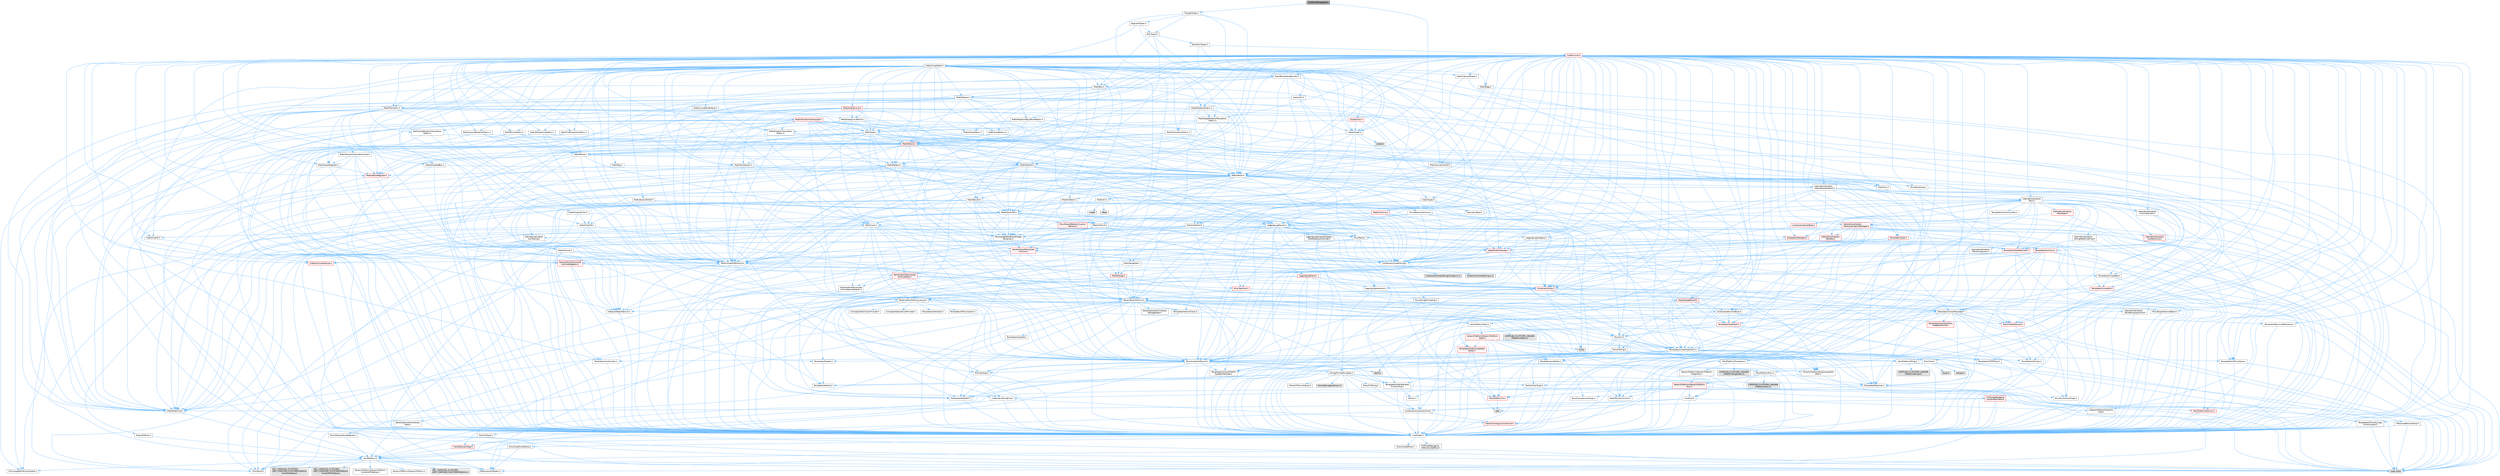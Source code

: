 digraph "DistPoint3Triangle3.h"
{
 // INTERACTIVE_SVG=YES
 // LATEX_PDF_SIZE
  bgcolor="transparent";
  edge [fontname=Helvetica,fontsize=10,labelfontname=Helvetica,labelfontsize=10];
  node [fontname=Helvetica,fontsize=10,shape=box,height=0.2,width=0.4];
  Node1 [id="Node000001",label="DistPoint3Triangle3.h",height=0.2,width=0.4,color="gray40", fillcolor="grey60", style="filled", fontcolor="black",tooltip=" "];
  Node1 -> Node2 [id="edge1_Node000001_Node000002",color="steelblue1",style="solid",tooltip=" "];
  Node2 [id="Node000002",label="VectorTypes.h",height=0.2,width=0.4,color="grey40", fillcolor="white", style="filled",URL="$d4/d5b/VectorTypes_8h.html",tooltip=" "];
  Node2 -> Node3 [id="edge2_Node000002_Node000003",color="steelblue1",style="solid",tooltip=" "];
  Node3 [id="Node000003",label="Math/Vector.h",height=0.2,width=0.4,color="grey40", fillcolor="white", style="filled",URL="$d6/dbe/Vector_8h.html",tooltip=" "];
  Node3 -> Node4 [id="edge3_Node000003_Node000004",color="steelblue1",style="solid",tooltip=" "];
  Node4 [id="Node000004",label="CoreTypes.h",height=0.2,width=0.4,color="grey40", fillcolor="white", style="filled",URL="$dc/dec/CoreTypes_8h.html",tooltip=" "];
  Node4 -> Node5 [id="edge4_Node000004_Node000005",color="steelblue1",style="solid",tooltip=" "];
  Node5 [id="Node000005",label="HAL/Platform.h",height=0.2,width=0.4,color="grey40", fillcolor="white", style="filled",URL="$d9/dd0/Platform_8h.html",tooltip=" "];
  Node5 -> Node6 [id="edge5_Node000005_Node000006",color="steelblue1",style="solid",tooltip=" "];
  Node6 [id="Node000006",label="Misc/Build.h",height=0.2,width=0.4,color="grey40", fillcolor="white", style="filled",URL="$d3/dbb/Build_8h.html",tooltip=" "];
  Node5 -> Node7 [id="edge6_Node000005_Node000007",color="steelblue1",style="solid",tooltip=" "];
  Node7 [id="Node000007",label="Misc/LargeWorldCoordinates.h",height=0.2,width=0.4,color="grey40", fillcolor="white", style="filled",URL="$d2/dcb/LargeWorldCoordinates_8h.html",tooltip=" "];
  Node5 -> Node8 [id="edge7_Node000005_Node000008",color="steelblue1",style="solid",tooltip=" "];
  Node8 [id="Node000008",label="type_traits",height=0.2,width=0.4,color="grey60", fillcolor="#E0E0E0", style="filled",tooltip=" "];
  Node5 -> Node9 [id="edge8_Node000005_Node000009",color="steelblue1",style="solid",tooltip=" "];
  Node9 [id="Node000009",label="PreprocessorHelpers.h",height=0.2,width=0.4,color="grey40", fillcolor="white", style="filled",URL="$db/ddb/PreprocessorHelpers_8h.html",tooltip=" "];
  Node5 -> Node10 [id="edge9_Node000005_Node000010",color="steelblue1",style="solid",tooltip=" "];
  Node10 [id="Node000010",label="UBT_COMPILED_PLATFORM\l/UBT_COMPILED_PLATFORMPlatform\lCompilerPreSetup.h",height=0.2,width=0.4,color="grey60", fillcolor="#E0E0E0", style="filled",tooltip=" "];
  Node5 -> Node11 [id="edge10_Node000005_Node000011",color="steelblue1",style="solid",tooltip=" "];
  Node11 [id="Node000011",label="GenericPlatform/GenericPlatform\lCompilerPreSetup.h",height=0.2,width=0.4,color="grey40", fillcolor="white", style="filled",URL="$d9/dc8/GenericPlatformCompilerPreSetup_8h.html",tooltip=" "];
  Node5 -> Node12 [id="edge11_Node000005_Node000012",color="steelblue1",style="solid",tooltip=" "];
  Node12 [id="Node000012",label="GenericPlatform/GenericPlatform.h",height=0.2,width=0.4,color="grey40", fillcolor="white", style="filled",URL="$d6/d84/GenericPlatform_8h.html",tooltip=" "];
  Node5 -> Node13 [id="edge12_Node000005_Node000013",color="steelblue1",style="solid",tooltip=" "];
  Node13 [id="Node000013",label="UBT_COMPILED_PLATFORM\l/UBT_COMPILED_PLATFORMPlatform.h",height=0.2,width=0.4,color="grey60", fillcolor="#E0E0E0", style="filled",tooltip=" "];
  Node5 -> Node14 [id="edge13_Node000005_Node000014",color="steelblue1",style="solid",tooltip=" "];
  Node14 [id="Node000014",label="UBT_COMPILED_PLATFORM\l/UBT_COMPILED_PLATFORMPlatform\lCompilerSetup.h",height=0.2,width=0.4,color="grey60", fillcolor="#E0E0E0", style="filled",tooltip=" "];
  Node4 -> Node15 [id="edge14_Node000004_Node000015",color="steelblue1",style="solid",tooltip=" "];
  Node15 [id="Node000015",label="ProfilingDebugging\l/UMemoryDefines.h",height=0.2,width=0.4,color="grey40", fillcolor="white", style="filled",URL="$d2/da2/UMemoryDefines_8h.html",tooltip=" "];
  Node4 -> Node16 [id="edge15_Node000004_Node000016",color="steelblue1",style="solid",tooltip=" "];
  Node16 [id="Node000016",label="Misc/CoreMiscDefines.h",height=0.2,width=0.4,color="grey40", fillcolor="white", style="filled",URL="$da/d38/CoreMiscDefines_8h.html",tooltip=" "];
  Node16 -> Node5 [id="edge16_Node000016_Node000005",color="steelblue1",style="solid",tooltip=" "];
  Node16 -> Node9 [id="edge17_Node000016_Node000009",color="steelblue1",style="solid",tooltip=" "];
  Node4 -> Node17 [id="edge18_Node000004_Node000017",color="steelblue1",style="solid",tooltip=" "];
  Node17 [id="Node000017",label="Misc/CoreDefines.h",height=0.2,width=0.4,color="grey40", fillcolor="white", style="filled",URL="$d3/dd2/CoreDefines_8h.html",tooltip=" "];
  Node3 -> Node18 [id="edge19_Node000003_Node000018",color="steelblue1",style="solid",tooltip=" "];
  Node18 [id="Node000018",label="Misc/AssertionMacros.h",height=0.2,width=0.4,color="grey40", fillcolor="white", style="filled",URL="$d0/dfa/AssertionMacros_8h.html",tooltip=" "];
  Node18 -> Node4 [id="edge20_Node000018_Node000004",color="steelblue1",style="solid",tooltip=" "];
  Node18 -> Node5 [id="edge21_Node000018_Node000005",color="steelblue1",style="solid",tooltip=" "];
  Node18 -> Node19 [id="edge22_Node000018_Node000019",color="steelblue1",style="solid",tooltip=" "];
  Node19 [id="Node000019",label="HAL/PlatformMisc.h",height=0.2,width=0.4,color="grey40", fillcolor="white", style="filled",URL="$d0/df5/PlatformMisc_8h.html",tooltip=" "];
  Node19 -> Node4 [id="edge23_Node000019_Node000004",color="steelblue1",style="solid",tooltip=" "];
  Node19 -> Node20 [id="edge24_Node000019_Node000020",color="steelblue1",style="solid",tooltip=" "];
  Node20 [id="Node000020",label="GenericPlatform/GenericPlatform\lMisc.h",height=0.2,width=0.4,color="red", fillcolor="#FFF0F0", style="filled",URL="$db/d9a/GenericPlatformMisc_8h.html",tooltip=" "];
  Node20 -> Node21 [id="edge25_Node000020_Node000021",color="steelblue1",style="solid",tooltip=" "];
  Node21 [id="Node000021",label="Containers/StringFwd.h",height=0.2,width=0.4,color="grey40", fillcolor="white", style="filled",URL="$df/d37/StringFwd_8h.html",tooltip=" "];
  Node21 -> Node4 [id="edge26_Node000021_Node000004",color="steelblue1",style="solid",tooltip=" "];
  Node21 -> Node22 [id="edge27_Node000021_Node000022",color="steelblue1",style="solid",tooltip=" "];
  Node22 [id="Node000022",label="Traits/ElementType.h",height=0.2,width=0.4,color="red", fillcolor="#FFF0F0", style="filled",URL="$d5/d4f/ElementType_8h.html",tooltip=" "];
  Node22 -> Node5 [id="edge28_Node000022_Node000005",color="steelblue1",style="solid",tooltip=" "];
  Node22 -> Node8 [id="edge29_Node000022_Node000008",color="steelblue1",style="solid",tooltip=" "];
  Node21 -> Node24 [id="edge30_Node000021_Node000024",color="steelblue1",style="solid",tooltip=" "];
  Node24 [id="Node000024",label="Traits/IsContiguousContainer.h",height=0.2,width=0.4,color="red", fillcolor="#FFF0F0", style="filled",URL="$d5/d3c/IsContiguousContainer_8h.html",tooltip=" "];
  Node24 -> Node4 [id="edge31_Node000024_Node000004",color="steelblue1",style="solid",tooltip=" "];
  Node20 -> Node26 [id="edge32_Node000020_Node000026",color="steelblue1",style="solid",tooltip=" "];
  Node26 [id="Node000026",label="CoreFwd.h",height=0.2,width=0.4,color="grey40", fillcolor="white", style="filled",URL="$d1/d1e/CoreFwd_8h.html",tooltip=" "];
  Node26 -> Node4 [id="edge33_Node000026_Node000004",color="steelblue1",style="solid",tooltip=" "];
  Node26 -> Node27 [id="edge34_Node000026_Node000027",color="steelblue1",style="solid",tooltip=" "];
  Node27 [id="Node000027",label="Containers/ContainersFwd.h",height=0.2,width=0.4,color="grey40", fillcolor="white", style="filled",URL="$d4/d0a/ContainersFwd_8h.html",tooltip=" "];
  Node27 -> Node5 [id="edge35_Node000027_Node000005",color="steelblue1",style="solid",tooltip=" "];
  Node27 -> Node4 [id="edge36_Node000027_Node000004",color="steelblue1",style="solid",tooltip=" "];
  Node27 -> Node24 [id="edge37_Node000027_Node000024",color="steelblue1",style="solid",tooltip=" "];
  Node26 -> Node28 [id="edge38_Node000026_Node000028",color="steelblue1",style="solid",tooltip=" "];
  Node28 [id="Node000028",label="Math/MathFwd.h",height=0.2,width=0.4,color="grey40", fillcolor="white", style="filled",URL="$d2/d10/MathFwd_8h.html",tooltip=" "];
  Node28 -> Node5 [id="edge39_Node000028_Node000005",color="steelblue1",style="solid",tooltip=" "];
  Node26 -> Node29 [id="edge40_Node000026_Node000029",color="steelblue1",style="solid",tooltip=" "];
  Node29 [id="Node000029",label="UObject/UObjectHierarchy\lFwd.h",height=0.2,width=0.4,color="grey40", fillcolor="white", style="filled",URL="$d3/d13/UObjectHierarchyFwd_8h.html",tooltip=" "];
  Node20 -> Node4 [id="edge41_Node000020_Node000004",color="steelblue1",style="solid",tooltip=" "];
  Node20 -> Node31 [id="edge42_Node000020_Node000031",color="steelblue1",style="solid",tooltip=" "];
  Node31 [id="Node000031",label="HAL/PlatformCrt.h",height=0.2,width=0.4,color="red", fillcolor="#FFF0F0", style="filled",URL="$d8/d75/PlatformCrt_8h.html",tooltip=" "];
  Node31 -> Node32 [id="edge43_Node000031_Node000032",color="steelblue1",style="solid",tooltip=" "];
  Node32 [id="Node000032",label="new",height=0.2,width=0.4,color="grey60", fillcolor="#E0E0E0", style="filled",tooltip=" "];
  Node20 -> Node41 [id="edge44_Node000020_Node000041",color="steelblue1",style="solid",tooltip=" "];
  Node41 [id="Node000041",label="Math/NumericLimits.h",height=0.2,width=0.4,color="grey40", fillcolor="white", style="filled",URL="$df/d1b/NumericLimits_8h.html",tooltip=" "];
  Node41 -> Node4 [id="edge45_Node000041_Node000004",color="steelblue1",style="solid",tooltip=" "];
  Node20 -> Node42 [id="edge46_Node000020_Node000042",color="steelblue1",style="solid",tooltip=" "];
  Node42 [id="Node000042",label="Misc/CompressionFlags.h",height=0.2,width=0.4,color="grey40", fillcolor="white", style="filled",URL="$d9/d76/CompressionFlags_8h.html",tooltip=" "];
  Node20 -> Node43 [id="edge47_Node000020_Node000043",color="steelblue1",style="solid",tooltip=" "];
  Node43 [id="Node000043",label="Misc/EnumClassFlags.h",height=0.2,width=0.4,color="grey40", fillcolor="white", style="filled",URL="$d8/de7/EnumClassFlags_8h.html",tooltip=" "];
  Node19 -> Node46 [id="edge48_Node000019_Node000046",color="steelblue1",style="solid",tooltip=" "];
  Node46 [id="Node000046",label="COMPILED_PLATFORM_HEADER\l(PlatformMisc.h)",height=0.2,width=0.4,color="grey60", fillcolor="#E0E0E0", style="filled",tooltip=" "];
  Node19 -> Node47 [id="edge49_Node000019_Node000047",color="steelblue1",style="solid",tooltip=" "];
  Node47 [id="Node000047",label="ProfilingDebugging\l/CpuProfilerTrace.h",height=0.2,width=0.4,color="red", fillcolor="#FFF0F0", style="filled",URL="$da/dcb/CpuProfilerTrace_8h.html",tooltip=" "];
  Node47 -> Node4 [id="edge50_Node000047_Node000004",color="steelblue1",style="solid",tooltip=" "];
  Node47 -> Node27 [id="edge51_Node000047_Node000027",color="steelblue1",style="solid",tooltip=" "];
  Node47 -> Node48 [id="edge52_Node000047_Node000048",color="steelblue1",style="solid",tooltip=" "];
  Node48 [id="Node000048",label="HAL/PlatformAtomics.h",height=0.2,width=0.4,color="red", fillcolor="#FFF0F0", style="filled",URL="$d3/d36/PlatformAtomics_8h.html",tooltip=" "];
  Node48 -> Node4 [id="edge53_Node000048_Node000004",color="steelblue1",style="solid",tooltip=" "];
  Node47 -> Node9 [id="edge54_Node000047_Node000009",color="steelblue1",style="solid",tooltip=" "];
  Node47 -> Node6 [id="edge55_Node000047_Node000006",color="steelblue1",style="solid",tooltip=" "];
  Node18 -> Node9 [id="edge56_Node000018_Node000009",color="steelblue1",style="solid",tooltip=" "];
  Node18 -> Node55 [id="edge57_Node000018_Node000055",color="steelblue1",style="solid",tooltip=" "];
  Node55 [id="Node000055",label="Templates/EnableIf.h",height=0.2,width=0.4,color="grey40", fillcolor="white", style="filled",URL="$d7/d60/EnableIf_8h.html",tooltip=" "];
  Node55 -> Node4 [id="edge58_Node000055_Node000004",color="steelblue1",style="solid",tooltip=" "];
  Node18 -> Node56 [id="edge59_Node000018_Node000056",color="steelblue1",style="solid",tooltip=" "];
  Node56 [id="Node000056",label="Templates/IsArrayOrRefOf\lTypeByPredicate.h",height=0.2,width=0.4,color="grey40", fillcolor="white", style="filled",URL="$d6/da1/IsArrayOrRefOfTypeByPredicate_8h.html",tooltip=" "];
  Node56 -> Node4 [id="edge60_Node000056_Node000004",color="steelblue1",style="solid",tooltip=" "];
  Node18 -> Node57 [id="edge61_Node000018_Node000057",color="steelblue1",style="solid",tooltip=" "];
  Node57 [id="Node000057",label="Templates/IsValidVariadic\lFunctionArg.h",height=0.2,width=0.4,color="grey40", fillcolor="white", style="filled",URL="$d0/dc8/IsValidVariadicFunctionArg_8h.html",tooltip=" "];
  Node57 -> Node4 [id="edge62_Node000057_Node000004",color="steelblue1",style="solid",tooltip=" "];
  Node57 -> Node58 [id="edge63_Node000057_Node000058",color="steelblue1",style="solid",tooltip=" "];
  Node58 [id="Node000058",label="IsEnum.h",height=0.2,width=0.4,color="grey40", fillcolor="white", style="filled",URL="$d4/de5/IsEnum_8h.html",tooltip=" "];
  Node57 -> Node8 [id="edge64_Node000057_Node000008",color="steelblue1",style="solid",tooltip=" "];
  Node18 -> Node59 [id="edge65_Node000018_Node000059",color="steelblue1",style="solid",tooltip=" "];
  Node59 [id="Node000059",label="Traits/IsCharEncodingCompatible\lWith.h",height=0.2,width=0.4,color="grey40", fillcolor="white", style="filled",URL="$df/dd1/IsCharEncodingCompatibleWith_8h.html",tooltip=" "];
  Node59 -> Node8 [id="edge66_Node000059_Node000008",color="steelblue1",style="solid",tooltip=" "];
  Node59 -> Node60 [id="edge67_Node000059_Node000060",color="steelblue1",style="solid",tooltip=" "];
  Node60 [id="Node000060",label="Traits/IsCharType.h",height=0.2,width=0.4,color="grey40", fillcolor="white", style="filled",URL="$db/d51/IsCharType_8h.html",tooltip=" "];
  Node60 -> Node4 [id="edge68_Node000060_Node000004",color="steelblue1",style="solid",tooltip=" "];
  Node18 -> Node61 [id="edge69_Node000018_Node000061",color="steelblue1",style="solid",tooltip=" "];
  Node61 [id="Node000061",label="Misc/VarArgs.h",height=0.2,width=0.4,color="grey40", fillcolor="white", style="filled",URL="$d5/d6f/VarArgs_8h.html",tooltip=" "];
  Node61 -> Node4 [id="edge70_Node000061_Node000004",color="steelblue1",style="solid",tooltip=" "];
  Node18 -> Node62 [id="edge71_Node000018_Node000062",color="steelblue1",style="solid",tooltip=" "];
  Node62 [id="Node000062",label="String/FormatStringSan.h",height=0.2,width=0.4,color="grey40", fillcolor="white", style="filled",URL="$d3/d8b/FormatStringSan_8h.html",tooltip=" "];
  Node62 -> Node8 [id="edge72_Node000062_Node000008",color="steelblue1",style="solid",tooltip=" "];
  Node62 -> Node4 [id="edge73_Node000062_Node000004",color="steelblue1",style="solid",tooltip=" "];
  Node62 -> Node63 [id="edge74_Node000062_Node000063",color="steelblue1",style="solid",tooltip=" "];
  Node63 [id="Node000063",label="Templates/Requires.h",height=0.2,width=0.4,color="grey40", fillcolor="white", style="filled",URL="$dc/d96/Requires_8h.html",tooltip=" "];
  Node63 -> Node55 [id="edge75_Node000063_Node000055",color="steelblue1",style="solid",tooltip=" "];
  Node63 -> Node8 [id="edge76_Node000063_Node000008",color="steelblue1",style="solid",tooltip=" "];
  Node62 -> Node64 [id="edge77_Node000062_Node000064",color="steelblue1",style="solid",tooltip=" "];
  Node64 [id="Node000064",label="Templates/Identity.h",height=0.2,width=0.4,color="grey40", fillcolor="white", style="filled",URL="$d0/dd5/Identity_8h.html",tooltip=" "];
  Node62 -> Node57 [id="edge78_Node000062_Node000057",color="steelblue1",style="solid",tooltip=" "];
  Node62 -> Node60 [id="edge79_Node000062_Node000060",color="steelblue1",style="solid",tooltip=" "];
  Node62 -> Node65 [id="edge80_Node000062_Node000065",color="steelblue1",style="solid",tooltip=" "];
  Node65 [id="Node000065",label="Traits/IsTEnumAsByte.h",height=0.2,width=0.4,color="grey40", fillcolor="white", style="filled",URL="$d1/de6/IsTEnumAsByte_8h.html",tooltip=" "];
  Node62 -> Node66 [id="edge81_Node000062_Node000066",color="steelblue1",style="solid",tooltip=" "];
  Node66 [id="Node000066",label="Traits/IsTString.h",height=0.2,width=0.4,color="grey40", fillcolor="white", style="filled",URL="$d0/df8/IsTString_8h.html",tooltip=" "];
  Node66 -> Node27 [id="edge82_Node000066_Node000027",color="steelblue1",style="solid",tooltip=" "];
  Node62 -> Node27 [id="edge83_Node000062_Node000027",color="steelblue1",style="solid",tooltip=" "];
  Node62 -> Node67 [id="edge84_Node000062_Node000067",color="steelblue1",style="solid",tooltip=" "];
  Node67 [id="Node000067",label="FormatStringSanErrors.inl",height=0.2,width=0.4,color="grey60", fillcolor="#E0E0E0", style="filled",tooltip=" "];
  Node18 -> Node68 [id="edge85_Node000018_Node000068",color="steelblue1",style="solid",tooltip=" "];
  Node68 [id="Node000068",label="atomic",height=0.2,width=0.4,color="grey60", fillcolor="#E0E0E0", style="filled",tooltip=" "];
  Node3 -> Node28 [id="edge86_Node000003_Node000028",color="steelblue1",style="solid",tooltip=" "];
  Node3 -> Node41 [id="edge87_Node000003_Node000041",color="steelblue1",style="solid",tooltip=" "];
  Node3 -> Node69 [id="edge88_Node000003_Node000069",color="steelblue1",style="solid",tooltip=" "];
  Node69 [id="Node000069",label="Misc/Crc.h",height=0.2,width=0.4,color="grey40", fillcolor="white", style="filled",URL="$d4/dd2/Crc_8h.html",tooltip=" "];
  Node69 -> Node4 [id="edge89_Node000069_Node000004",color="steelblue1",style="solid",tooltip=" "];
  Node69 -> Node70 [id="edge90_Node000069_Node000070",color="steelblue1",style="solid",tooltip=" "];
  Node70 [id="Node000070",label="HAL/PlatformString.h",height=0.2,width=0.4,color="grey40", fillcolor="white", style="filled",URL="$db/db5/PlatformString_8h.html",tooltip=" "];
  Node70 -> Node4 [id="edge91_Node000070_Node000004",color="steelblue1",style="solid",tooltip=" "];
  Node70 -> Node71 [id="edge92_Node000070_Node000071",color="steelblue1",style="solid",tooltip=" "];
  Node71 [id="Node000071",label="COMPILED_PLATFORM_HEADER\l(PlatformString.h)",height=0.2,width=0.4,color="grey60", fillcolor="#E0E0E0", style="filled",tooltip=" "];
  Node69 -> Node18 [id="edge93_Node000069_Node000018",color="steelblue1",style="solid",tooltip=" "];
  Node69 -> Node72 [id="edge94_Node000069_Node000072",color="steelblue1",style="solid",tooltip=" "];
  Node72 [id="Node000072",label="Misc/CString.h",height=0.2,width=0.4,color="grey40", fillcolor="white", style="filled",URL="$d2/d49/CString_8h.html",tooltip=" "];
  Node72 -> Node4 [id="edge95_Node000072_Node000004",color="steelblue1",style="solid",tooltip=" "];
  Node72 -> Node31 [id="edge96_Node000072_Node000031",color="steelblue1",style="solid",tooltip=" "];
  Node72 -> Node70 [id="edge97_Node000072_Node000070",color="steelblue1",style="solid",tooltip=" "];
  Node72 -> Node18 [id="edge98_Node000072_Node000018",color="steelblue1",style="solid",tooltip=" "];
  Node72 -> Node73 [id="edge99_Node000072_Node000073",color="steelblue1",style="solid",tooltip=" "];
  Node73 [id="Node000073",label="Misc/Char.h",height=0.2,width=0.4,color="grey40", fillcolor="white", style="filled",URL="$d0/d58/Char_8h.html",tooltip=" "];
  Node73 -> Node4 [id="edge100_Node000073_Node000004",color="steelblue1",style="solid",tooltip=" "];
  Node73 -> Node74 [id="edge101_Node000073_Node000074",color="steelblue1",style="solid",tooltip=" "];
  Node74 [id="Node000074",label="Traits/IntType.h",height=0.2,width=0.4,color="grey40", fillcolor="white", style="filled",URL="$d7/deb/IntType_8h.html",tooltip=" "];
  Node74 -> Node5 [id="edge102_Node000074_Node000005",color="steelblue1",style="solid",tooltip=" "];
  Node73 -> Node75 [id="edge103_Node000073_Node000075",color="steelblue1",style="solid",tooltip=" "];
  Node75 [id="Node000075",label="ctype.h",height=0.2,width=0.4,color="grey60", fillcolor="#E0E0E0", style="filled",tooltip=" "];
  Node73 -> Node76 [id="edge104_Node000073_Node000076",color="steelblue1",style="solid",tooltip=" "];
  Node76 [id="Node000076",label="wctype.h",height=0.2,width=0.4,color="grey60", fillcolor="#E0E0E0", style="filled",tooltip=" "];
  Node73 -> Node8 [id="edge105_Node000073_Node000008",color="steelblue1",style="solid",tooltip=" "];
  Node72 -> Node61 [id="edge106_Node000072_Node000061",color="steelblue1",style="solid",tooltip=" "];
  Node72 -> Node56 [id="edge107_Node000072_Node000056",color="steelblue1",style="solid",tooltip=" "];
  Node72 -> Node57 [id="edge108_Node000072_Node000057",color="steelblue1",style="solid",tooltip=" "];
  Node72 -> Node59 [id="edge109_Node000072_Node000059",color="steelblue1",style="solid",tooltip=" "];
  Node69 -> Node73 [id="edge110_Node000069_Node000073",color="steelblue1",style="solid",tooltip=" "];
  Node69 -> Node77 [id="edge111_Node000069_Node000077",color="steelblue1",style="solid",tooltip=" "];
  Node77 [id="Node000077",label="Templates/UnrealTypeTraits.h",height=0.2,width=0.4,color="grey40", fillcolor="white", style="filled",URL="$d2/d2d/UnrealTypeTraits_8h.html",tooltip=" "];
  Node77 -> Node4 [id="edge112_Node000077_Node000004",color="steelblue1",style="solid",tooltip=" "];
  Node77 -> Node78 [id="edge113_Node000077_Node000078",color="steelblue1",style="solid",tooltip=" "];
  Node78 [id="Node000078",label="Templates/IsPointer.h",height=0.2,width=0.4,color="grey40", fillcolor="white", style="filled",URL="$d7/d05/IsPointer_8h.html",tooltip=" "];
  Node78 -> Node4 [id="edge114_Node000078_Node000004",color="steelblue1",style="solid",tooltip=" "];
  Node77 -> Node18 [id="edge115_Node000077_Node000018",color="steelblue1",style="solid",tooltip=" "];
  Node77 -> Node79 [id="edge116_Node000077_Node000079",color="steelblue1",style="solid",tooltip=" "];
  Node79 [id="Node000079",label="Templates/AndOrNot.h",height=0.2,width=0.4,color="grey40", fillcolor="white", style="filled",URL="$db/d0a/AndOrNot_8h.html",tooltip=" "];
  Node79 -> Node4 [id="edge117_Node000079_Node000004",color="steelblue1",style="solid",tooltip=" "];
  Node77 -> Node55 [id="edge118_Node000077_Node000055",color="steelblue1",style="solid",tooltip=" "];
  Node77 -> Node80 [id="edge119_Node000077_Node000080",color="steelblue1",style="solid",tooltip=" "];
  Node80 [id="Node000080",label="Templates/IsArithmetic.h",height=0.2,width=0.4,color="grey40", fillcolor="white", style="filled",URL="$d2/d5d/IsArithmetic_8h.html",tooltip=" "];
  Node80 -> Node4 [id="edge120_Node000080_Node000004",color="steelblue1",style="solid",tooltip=" "];
  Node77 -> Node58 [id="edge121_Node000077_Node000058",color="steelblue1",style="solid",tooltip=" "];
  Node77 -> Node81 [id="edge122_Node000077_Node000081",color="steelblue1",style="solid",tooltip=" "];
  Node81 [id="Node000081",label="Templates/Models.h",height=0.2,width=0.4,color="grey40", fillcolor="white", style="filled",URL="$d3/d0c/Models_8h.html",tooltip=" "];
  Node81 -> Node64 [id="edge123_Node000081_Node000064",color="steelblue1",style="solid",tooltip=" "];
  Node77 -> Node82 [id="edge124_Node000077_Node000082",color="steelblue1",style="solid",tooltip=" "];
  Node82 [id="Node000082",label="Templates/IsPODType.h",height=0.2,width=0.4,color="grey40", fillcolor="white", style="filled",URL="$d7/db1/IsPODType_8h.html",tooltip=" "];
  Node82 -> Node4 [id="edge125_Node000082_Node000004",color="steelblue1",style="solid",tooltip=" "];
  Node77 -> Node83 [id="edge126_Node000077_Node000083",color="steelblue1",style="solid",tooltip=" "];
  Node83 [id="Node000083",label="Templates/IsUECoreType.h",height=0.2,width=0.4,color="grey40", fillcolor="white", style="filled",URL="$d1/db8/IsUECoreType_8h.html",tooltip=" "];
  Node83 -> Node4 [id="edge127_Node000083_Node000004",color="steelblue1",style="solid",tooltip=" "];
  Node83 -> Node8 [id="edge128_Node000083_Node000008",color="steelblue1",style="solid",tooltip=" "];
  Node77 -> Node84 [id="edge129_Node000077_Node000084",color="steelblue1",style="solid",tooltip=" "];
  Node84 [id="Node000084",label="Templates/IsTriviallyCopy\lConstructible.h",height=0.2,width=0.4,color="grey40", fillcolor="white", style="filled",URL="$d3/d78/IsTriviallyCopyConstructible_8h.html",tooltip=" "];
  Node84 -> Node4 [id="edge130_Node000084_Node000004",color="steelblue1",style="solid",tooltip=" "];
  Node84 -> Node8 [id="edge131_Node000084_Node000008",color="steelblue1",style="solid",tooltip=" "];
  Node69 -> Node60 [id="edge132_Node000069_Node000060",color="steelblue1",style="solid",tooltip=" "];
  Node3 -> Node85 [id="edge133_Node000003_Node000085",color="steelblue1",style="solid",tooltip=" "];
  Node85 [id="Node000085",label="Math/UnrealMathUtility.h",height=0.2,width=0.4,color="grey40", fillcolor="white", style="filled",URL="$db/db8/UnrealMathUtility_8h.html",tooltip=" "];
  Node85 -> Node4 [id="edge134_Node000085_Node000004",color="steelblue1",style="solid",tooltip=" "];
  Node85 -> Node18 [id="edge135_Node000085_Node000018",color="steelblue1",style="solid",tooltip=" "];
  Node85 -> Node86 [id="edge136_Node000085_Node000086",color="steelblue1",style="solid",tooltip=" "];
  Node86 [id="Node000086",label="HAL/PlatformMath.h",height=0.2,width=0.4,color="grey40", fillcolor="white", style="filled",URL="$dc/d53/PlatformMath_8h.html",tooltip=" "];
  Node86 -> Node4 [id="edge137_Node000086_Node000004",color="steelblue1",style="solid",tooltip=" "];
  Node86 -> Node87 [id="edge138_Node000086_Node000087",color="steelblue1",style="solid",tooltip=" "];
  Node87 [id="Node000087",label="GenericPlatform/GenericPlatform\lMath.h",height=0.2,width=0.4,color="red", fillcolor="#FFF0F0", style="filled",URL="$d5/d79/GenericPlatformMath_8h.html",tooltip=" "];
  Node87 -> Node4 [id="edge139_Node000087_Node000004",color="steelblue1",style="solid",tooltip=" "];
  Node87 -> Node27 [id="edge140_Node000087_Node000027",color="steelblue1",style="solid",tooltip=" "];
  Node87 -> Node31 [id="edge141_Node000087_Node000031",color="steelblue1",style="solid",tooltip=" "];
  Node87 -> Node79 [id="edge142_Node000087_Node000079",color="steelblue1",style="solid",tooltip=" "];
  Node87 -> Node77 [id="edge143_Node000087_Node000077",color="steelblue1",style="solid",tooltip=" "];
  Node87 -> Node63 [id="edge144_Node000087_Node000063",color="steelblue1",style="solid",tooltip=" "];
  Node87 -> Node94 [id="edge145_Node000087_Node000094",color="steelblue1",style="solid",tooltip=" "];
  Node94 [id="Node000094",label="Templates/TypeCompatible\lBytes.h",height=0.2,width=0.4,color="red", fillcolor="#FFF0F0", style="filled",URL="$df/d0a/TypeCompatibleBytes_8h.html",tooltip=" "];
  Node94 -> Node4 [id="edge146_Node000094_Node000004",color="steelblue1",style="solid",tooltip=" "];
  Node94 -> Node32 [id="edge147_Node000094_Node000032",color="steelblue1",style="solid",tooltip=" "];
  Node94 -> Node8 [id="edge148_Node000094_Node000008",color="steelblue1",style="solid",tooltip=" "];
  Node87 -> Node95 [id="edge149_Node000087_Node000095",color="steelblue1",style="solid",tooltip=" "];
  Node95 [id="Node000095",label="limits",height=0.2,width=0.4,color="grey60", fillcolor="#E0E0E0", style="filled",tooltip=" "];
  Node87 -> Node8 [id="edge150_Node000087_Node000008",color="steelblue1",style="solid",tooltip=" "];
  Node86 -> Node96 [id="edge151_Node000086_Node000096",color="steelblue1",style="solid",tooltip=" "];
  Node96 [id="Node000096",label="COMPILED_PLATFORM_HEADER\l(PlatformMath.h)",height=0.2,width=0.4,color="grey60", fillcolor="#E0E0E0", style="filled",tooltip=" "];
  Node85 -> Node28 [id="edge152_Node000085_Node000028",color="steelblue1",style="solid",tooltip=" "];
  Node85 -> Node64 [id="edge153_Node000085_Node000064",color="steelblue1",style="solid",tooltip=" "];
  Node85 -> Node63 [id="edge154_Node000085_Node000063",color="steelblue1",style="solid",tooltip=" "];
  Node3 -> Node97 [id="edge155_Node000003_Node000097",color="steelblue1",style="solid",tooltip=" "];
  Node97 [id="Node000097",label="Containers/UnrealString.h",height=0.2,width=0.4,color="grey40", fillcolor="white", style="filled",URL="$d5/dba/UnrealString_8h.html",tooltip=" "];
  Node97 -> Node98 [id="edge156_Node000097_Node000098",color="steelblue1",style="solid",tooltip=" "];
  Node98 [id="Node000098",label="Containers/UnrealStringIncludes.h.inl",height=0.2,width=0.4,color="grey60", fillcolor="#E0E0E0", style="filled",tooltip=" "];
  Node97 -> Node99 [id="edge157_Node000097_Node000099",color="steelblue1",style="solid",tooltip=" "];
  Node99 [id="Node000099",label="Containers/UnrealString.h.inl",height=0.2,width=0.4,color="grey60", fillcolor="#E0E0E0", style="filled",tooltip=" "];
  Node97 -> Node100 [id="edge158_Node000097_Node000100",color="steelblue1",style="solid",tooltip=" "];
  Node100 [id="Node000100",label="Misc/StringFormatArg.h",height=0.2,width=0.4,color="grey40", fillcolor="white", style="filled",URL="$d2/d16/StringFormatArg_8h.html",tooltip=" "];
  Node100 -> Node27 [id="edge159_Node000100_Node000027",color="steelblue1",style="solid",tooltip=" "];
  Node3 -> Node101 [id="edge160_Node000003_Node000101",color="steelblue1",style="solid",tooltip=" "];
  Node101 [id="Node000101",label="Misc/Parse.h",height=0.2,width=0.4,color="grey40", fillcolor="white", style="filled",URL="$dc/d71/Parse_8h.html",tooltip=" "];
  Node101 -> Node21 [id="edge161_Node000101_Node000021",color="steelblue1",style="solid",tooltip=" "];
  Node101 -> Node97 [id="edge162_Node000101_Node000097",color="steelblue1",style="solid",tooltip=" "];
  Node101 -> Node4 [id="edge163_Node000101_Node000004",color="steelblue1",style="solid",tooltip=" "];
  Node101 -> Node31 [id="edge164_Node000101_Node000031",color="steelblue1",style="solid",tooltip=" "];
  Node101 -> Node6 [id="edge165_Node000101_Node000006",color="steelblue1",style="solid",tooltip=" "];
  Node101 -> Node43 [id="edge166_Node000101_Node000043",color="steelblue1",style="solid",tooltip=" "];
  Node101 -> Node102 [id="edge167_Node000101_Node000102",color="steelblue1",style="solid",tooltip=" "];
  Node102 [id="Node000102",label="Templates/Function.h",height=0.2,width=0.4,color="red", fillcolor="#FFF0F0", style="filled",URL="$df/df5/Function_8h.html",tooltip=" "];
  Node102 -> Node4 [id="edge168_Node000102_Node000004",color="steelblue1",style="solid",tooltip=" "];
  Node102 -> Node18 [id="edge169_Node000102_Node000018",color="steelblue1",style="solid",tooltip=" "];
  Node102 -> Node105 [id="edge170_Node000102_Node000105",color="steelblue1",style="solid",tooltip=" "];
  Node105 [id="Node000105",label="HAL/UnrealMemory.h",height=0.2,width=0.4,color="red", fillcolor="#FFF0F0", style="filled",URL="$d9/d96/UnrealMemory_8h.html",tooltip=" "];
  Node105 -> Node4 [id="edge171_Node000105_Node000004",color="steelblue1",style="solid",tooltip=" "];
  Node105 -> Node78 [id="edge172_Node000105_Node000078",color="steelblue1",style="solid",tooltip=" "];
  Node102 -> Node77 [id="edge173_Node000102_Node000077",color="steelblue1",style="solid",tooltip=" "];
  Node102 -> Node122 [id="edge174_Node000102_Node000122",color="steelblue1",style="solid",tooltip=" "];
  Node122 [id="Node000122",label="Templates/UnrealTemplate.h",height=0.2,width=0.4,color="grey40", fillcolor="white", style="filled",URL="$d4/d24/UnrealTemplate_8h.html",tooltip=" "];
  Node122 -> Node4 [id="edge175_Node000122_Node000004",color="steelblue1",style="solid",tooltip=" "];
  Node122 -> Node78 [id="edge176_Node000122_Node000078",color="steelblue1",style="solid",tooltip=" "];
  Node122 -> Node105 [id="edge177_Node000122_Node000105",color="steelblue1",style="solid",tooltip=" "];
  Node122 -> Node123 [id="edge178_Node000122_Node000123",color="steelblue1",style="solid",tooltip=" "];
  Node123 [id="Node000123",label="Templates/CopyQualifiers\lAndRefsFromTo.h",height=0.2,width=0.4,color="red", fillcolor="#FFF0F0", style="filled",URL="$d3/db3/CopyQualifiersAndRefsFromTo_8h.html",tooltip=" "];
  Node122 -> Node77 [id="edge179_Node000122_Node000077",color="steelblue1",style="solid",tooltip=" "];
  Node122 -> Node89 [id="edge180_Node000122_Node000089",color="steelblue1",style="solid",tooltip=" "];
  Node89 [id="Node000089",label="Templates/RemoveReference.h",height=0.2,width=0.4,color="grey40", fillcolor="white", style="filled",URL="$da/dbe/RemoveReference_8h.html",tooltip=" "];
  Node89 -> Node4 [id="edge181_Node000089_Node000004",color="steelblue1",style="solid",tooltip=" "];
  Node122 -> Node63 [id="edge182_Node000122_Node000063",color="steelblue1",style="solid",tooltip=" "];
  Node122 -> Node94 [id="edge183_Node000122_Node000094",color="steelblue1",style="solid",tooltip=" "];
  Node122 -> Node64 [id="edge184_Node000122_Node000064",color="steelblue1",style="solid",tooltip=" "];
  Node122 -> Node24 [id="edge185_Node000122_Node000024",color="steelblue1",style="solid",tooltip=" "];
  Node122 -> Node125 [id="edge186_Node000122_Node000125",color="steelblue1",style="solid",tooltip=" "];
  Node125 [id="Node000125",label="Traits/UseBitwiseSwap.h",height=0.2,width=0.4,color="grey40", fillcolor="white", style="filled",URL="$db/df3/UseBitwiseSwap_8h.html",tooltip=" "];
  Node125 -> Node4 [id="edge187_Node000125_Node000004",color="steelblue1",style="solid",tooltip=" "];
  Node125 -> Node8 [id="edge188_Node000125_Node000008",color="steelblue1",style="solid",tooltip=" "];
  Node122 -> Node8 [id="edge189_Node000122_Node000008",color="steelblue1",style="solid",tooltip=" "];
  Node102 -> Node63 [id="edge190_Node000102_Node000063",color="steelblue1",style="solid",tooltip=" "];
  Node102 -> Node85 [id="edge191_Node000102_Node000085",color="steelblue1",style="solid",tooltip=" "];
  Node102 -> Node32 [id="edge192_Node000102_Node000032",color="steelblue1",style="solid",tooltip=" "];
  Node102 -> Node8 [id="edge193_Node000102_Node000008",color="steelblue1",style="solid",tooltip=" "];
  Node3 -> Node126 [id="edge194_Node000003_Node000126",color="steelblue1",style="solid",tooltip=" "];
  Node126 [id="Node000126",label="Misc/LargeWorldCoordinates\lSerializer.h",height=0.2,width=0.4,color="grey40", fillcolor="white", style="filled",URL="$d7/df9/LargeWorldCoordinatesSerializer_8h.html",tooltip=" "];
  Node126 -> Node127 [id="edge195_Node000126_Node000127",color="steelblue1",style="solid",tooltip=" "];
  Node127 [id="Node000127",label="UObject/NameTypes.h",height=0.2,width=0.4,color="red", fillcolor="#FFF0F0", style="filled",URL="$d6/d35/NameTypes_8h.html",tooltip=" "];
  Node127 -> Node4 [id="edge196_Node000127_Node000004",color="steelblue1",style="solid",tooltip=" "];
  Node127 -> Node18 [id="edge197_Node000127_Node000018",color="steelblue1",style="solid",tooltip=" "];
  Node127 -> Node105 [id="edge198_Node000127_Node000105",color="steelblue1",style="solid",tooltip=" "];
  Node127 -> Node77 [id="edge199_Node000127_Node000077",color="steelblue1",style="solid",tooltip=" "];
  Node127 -> Node122 [id="edge200_Node000127_Node000122",color="steelblue1",style="solid",tooltip=" "];
  Node127 -> Node97 [id="edge201_Node000127_Node000097",color="steelblue1",style="solid",tooltip=" "];
  Node127 -> Node21 [id="edge202_Node000127_Node000021",color="steelblue1",style="solid",tooltip=" "];
  Node127 -> Node178 [id="edge203_Node000127_Node000178",color="steelblue1",style="solid",tooltip=" "];
  Node178 [id="Node000178",label="UObject/UnrealNames.h",height=0.2,width=0.4,color="red", fillcolor="#FFF0F0", style="filled",URL="$d8/db1/UnrealNames_8h.html",tooltip=" "];
  Node178 -> Node4 [id="edge204_Node000178_Node000004",color="steelblue1",style="solid",tooltip=" "];
  Node127 -> Node152 [id="edge205_Node000127_Node000152",color="steelblue1",style="solid",tooltip=" "];
  Node152 [id="Node000152",label="Serialization/MemoryLayout.h",height=0.2,width=0.4,color="grey40", fillcolor="white", style="filled",URL="$d7/d66/MemoryLayout_8h.html",tooltip=" "];
  Node152 -> Node153 [id="edge206_Node000152_Node000153",color="steelblue1",style="solid",tooltip=" "];
  Node153 [id="Node000153",label="Concepts/StaticClassProvider.h",height=0.2,width=0.4,color="grey40", fillcolor="white", style="filled",URL="$dd/d83/StaticClassProvider_8h.html",tooltip=" "];
  Node152 -> Node154 [id="edge207_Node000152_Node000154",color="steelblue1",style="solid",tooltip=" "];
  Node154 [id="Node000154",label="Concepts/StaticStructProvider.h",height=0.2,width=0.4,color="grey40", fillcolor="white", style="filled",URL="$d5/d77/StaticStructProvider_8h.html",tooltip=" "];
  Node152 -> Node155 [id="edge208_Node000152_Node000155",color="steelblue1",style="solid",tooltip=" "];
  Node155 [id="Node000155",label="Containers/EnumAsByte.h",height=0.2,width=0.4,color="grey40", fillcolor="white", style="filled",URL="$d6/d9a/EnumAsByte_8h.html",tooltip=" "];
  Node155 -> Node4 [id="edge209_Node000155_Node000004",color="steelblue1",style="solid",tooltip=" "];
  Node155 -> Node82 [id="edge210_Node000155_Node000082",color="steelblue1",style="solid",tooltip=" "];
  Node155 -> Node156 [id="edge211_Node000155_Node000156",color="steelblue1",style="solid",tooltip=" "];
  Node156 [id="Node000156",label="Templates/TypeHash.h",height=0.2,width=0.4,color="red", fillcolor="#FFF0F0", style="filled",URL="$d1/d62/TypeHash_8h.html",tooltip=" "];
  Node156 -> Node4 [id="edge212_Node000156_Node000004",color="steelblue1",style="solid",tooltip=" "];
  Node156 -> Node63 [id="edge213_Node000156_Node000063",color="steelblue1",style="solid",tooltip=" "];
  Node156 -> Node69 [id="edge214_Node000156_Node000069",color="steelblue1",style="solid",tooltip=" "];
  Node156 -> Node8 [id="edge215_Node000156_Node000008",color="steelblue1",style="solid",tooltip=" "];
  Node152 -> Node21 [id="edge216_Node000152_Node000021",color="steelblue1",style="solid",tooltip=" "];
  Node152 -> Node105 [id="edge217_Node000152_Node000105",color="steelblue1",style="solid",tooltip=" "];
  Node152 -> Node158 [id="edge218_Node000152_Node000158",color="steelblue1",style="solid",tooltip=" "];
  Node158 [id="Node000158",label="Misc/DelayedAutoRegister.h",height=0.2,width=0.4,color="grey40", fillcolor="white", style="filled",URL="$d1/dda/DelayedAutoRegister_8h.html",tooltip=" "];
  Node158 -> Node5 [id="edge219_Node000158_Node000005",color="steelblue1",style="solid",tooltip=" "];
  Node152 -> Node55 [id="edge220_Node000152_Node000055",color="steelblue1",style="solid",tooltip=" "];
  Node152 -> Node159 [id="edge221_Node000152_Node000159",color="steelblue1",style="solid",tooltip=" "];
  Node159 [id="Node000159",label="Templates/IsAbstract.h",height=0.2,width=0.4,color="grey40", fillcolor="white", style="filled",URL="$d8/db7/IsAbstract_8h.html",tooltip=" "];
  Node152 -> Node134 [id="edge222_Node000152_Node000134",color="steelblue1",style="solid",tooltip=" "];
  Node134 [id="Node000134",label="Templates/IsPolymorphic.h",height=0.2,width=0.4,color="grey40", fillcolor="white", style="filled",URL="$dc/d20/IsPolymorphic_8h.html",tooltip=" "];
  Node152 -> Node81 [id="edge223_Node000152_Node000081",color="steelblue1",style="solid",tooltip=" "];
  Node152 -> Node122 [id="edge224_Node000152_Node000122",color="steelblue1",style="solid",tooltip=" "];
  Node126 -> Node150 [id="edge225_Node000126_Node000150",color="steelblue1",style="solid",tooltip=" "];
  Node150 [id="Node000150",label="UObject/ObjectVersion.h",height=0.2,width=0.4,color="grey40", fillcolor="white", style="filled",URL="$da/d63/ObjectVersion_8h.html",tooltip=" "];
  Node150 -> Node4 [id="edge226_Node000150_Node000004",color="steelblue1",style="solid",tooltip=" "];
  Node126 -> Node186 [id="edge227_Node000126_Node000186",color="steelblue1",style="solid",tooltip=" "];
  Node186 [id="Node000186",label="Serialization/Structured\lArchive.h",height=0.2,width=0.4,color="red", fillcolor="#FFF0F0", style="filled",URL="$d9/d1e/StructuredArchive_8h.html",tooltip=" "];
  Node186 -> Node136 [id="edge228_Node000186_Node000136",color="steelblue1",style="solid",tooltip=" "];
  Node136 [id="Node000136",label="Containers/Array.h",height=0.2,width=0.4,color="red", fillcolor="#FFF0F0", style="filled",URL="$df/dd0/Array_8h.html",tooltip=" "];
  Node136 -> Node4 [id="edge229_Node000136_Node000004",color="steelblue1",style="solid",tooltip=" "];
  Node136 -> Node18 [id="edge230_Node000136_Node000018",color="steelblue1",style="solid",tooltip=" "];
  Node136 -> Node105 [id="edge231_Node000136_Node000105",color="steelblue1",style="solid",tooltip=" "];
  Node136 -> Node77 [id="edge232_Node000136_Node000077",color="steelblue1",style="solid",tooltip=" "];
  Node136 -> Node122 [id="edge233_Node000136_Node000122",color="steelblue1",style="solid",tooltip=" "];
  Node136 -> Node141 [id="edge234_Node000136_Node000141",color="steelblue1",style="solid",tooltip=" "];
  Node141 [id="Node000141",label="Serialization/Archive.h",height=0.2,width=0.4,color="grey40", fillcolor="white", style="filled",URL="$d7/d3b/Archive_8h.html",tooltip=" "];
  Node141 -> Node26 [id="edge235_Node000141_Node000026",color="steelblue1",style="solid",tooltip=" "];
  Node141 -> Node4 [id="edge236_Node000141_Node000004",color="steelblue1",style="solid",tooltip=" "];
  Node141 -> Node142 [id="edge237_Node000141_Node000142",color="steelblue1",style="solid",tooltip=" "];
  Node142 [id="Node000142",label="HAL/PlatformProperties.h",height=0.2,width=0.4,color="grey40", fillcolor="white", style="filled",URL="$d9/db0/PlatformProperties_8h.html",tooltip=" "];
  Node142 -> Node4 [id="edge238_Node000142_Node000004",color="steelblue1",style="solid",tooltip=" "];
  Node142 -> Node143 [id="edge239_Node000142_Node000143",color="steelblue1",style="solid",tooltip=" "];
  Node143 [id="Node000143",label="GenericPlatform/GenericPlatform\lProperties.h",height=0.2,width=0.4,color="grey40", fillcolor="white", style="filled",URL="$d2/dcd/GenericPlatformProperties_8h.html",tooltip=" "];
  Node143 -> Node4 [id="edge240_Node000143_Node000004",color="steelblue1",style="solid",tooltip=" "];
  Node143 -> Node20 [id="edge241_Node000143_Node000020",color="steelblue1",style="solid",tooltip=" "];
  Node142 -> Node144 [id="edge242_Node000142_Node000144",color="steelblue1",style="solid",tooltip=" "];
  Node144 [id="Node000144",label="COMPILED_PLATFORM_HEADER\l(PlatformProperties.h)",height=0.2,width=0.4,color="grey60", fillcolor="#E0E0E0", style="filled",tooltip=" "];
  Node141 -> Node145 [id="edge243_Node000141_Node000145",color="steelblue1",style="solid",tooltip=" "];
  Node145 [id="Node000145",label="Internationalization\l/TextNamespaceFwd.h",height=0.2,width=0.4,color="grey40", fillcolor="white", style="filled",URL="$d8/d97/TextNamespaceFwd_8h.html",tooltip=" "];
  Node145 -> Node4 [id="edge244_Node000145_Node000004",color="steelblue1",style="solid",tooltip=" "];
  Node141 -> Node28 [id="edge245_Node000141_Node000028",color="steelblue1",style="solid",tooltip=" "];
  Node141 -> Node18 [id="edge246_Node000141_Node000018",color="steelblue1",style="solid",tooltip=" "];
  Node141 -> Node6 [id="edge247_Node000141_Node000006",color="steelblue1",style="solid",tooltip=" "];
  Node141 -> Node42 [id="edge248_Node000141_Node000042",color="steelblue1",style="solid",tooltip=" "];
  Node141 -> Node146 [id="edge249_Node000141_Node000146",color="steelblue1",style="solid",tooltip=" "];
  Node146 [id="Node000146",label="Misc/EngineVersionBase.h",height=0.2,width=0.4,color="grey40", fillcolor="white", style="filled",URL="$d5/d2b/EngineVersionBase_8h.html",tooltip=" "];
  Node146 -> Node4 [id="edge250_Node000146_Node000004",color="steelblue1",style="solid",tooltip=" "];
  Node141 -> Node61 [id="edge251_Node000141_Node000061",color="steelblue1",style="solid",tooltip=" "];
  Node141 -> Node147 [id="edge252_Node000141_Node000147",color="steelblue1",style="solid",tooltip=" "];
  Node147 [id="Node000147",label="Serialization/ArchiveCook\lData.h",height=0.2,width=0.4,color="grey40", fillcolor="white", style="filled",URL="$dc/db6/ArchiveCookData_8h.html",tooltip=" "];
  Node147 -> Node5 [id="edge253_Node000147_Node000005",color="steelblue1",style="solid",tooltip=" "];
  Node141 -> Node148 [id="edge254_Node000141_Node000148",color="steelblue1",style="solid",tooltip=" "];
  Node148 [id="Node000148",label="Serialization/ArchiveSave\lPackageData.h",height=0.2,width=0.4,color="grey40", fillcolor="white", style="filled",URL="$d1/d37/ArchiveSavePackageData_8h.html",tooltip=" "];
  Node141 -> Node55 [id="edge255_Node000141_Node000055",color="steelblue1",style="solid",tooltip=" "];
  Node141 -> Node56 [id="edge256_Node000141_Node000056",color="steelblue1",style="solid",tooltip=" "];
  Node141 -> Node149 [id="edge257_Node000141_Node000149",color="steelblue1",style="solid",tooltip=" "];
  Node149 [id="Node000149",label="Templates/IsEnumClass.h",height=0.2,width=0.4,color="grey40", fillcolor="white", style="filled",URL="$d7/d15/IsEnumClass_8h.html",tooltip=" "];
  Node149 -> Node4 [id="edge258_Node000149_Node000004",color="steelblue1",style="solid",tooltip=" "];
  Node149 -> Node79 [id="edge259_Node000149_Node000079",color="steelblue1",style="solid",tooltip=" "];
  Node141 -> Node92 [id="edge260_Node000141_Node000092",color="steelblue1",style="solid",tooltip=" "];
  Node92 [id="Node000092",label="Templates/IsSigned.h",height=0.2,width=0.4,color="grey40", fillcolor="white", style="filled",URL="$d8/dd8/IsSigned_8h.html",tooltip=" "];
  Node92 -> Node4 [id="edge261_Node000092_Node000004",color="steelblue1",style="solid",tooltip=" "];
  Node141 -> Node57 [id="edge262_Node000141_Node000057",color="steelblue1",style="solid",tooltip=" "];
  Node141 -> Node122 [id="edge263_Node000141_Node000122",color="steelblue1",style="solid",tooltip=" "];
  Node141 -> Node59 [id="edge264_Node000141_Node000059",color="steelblue1",style="solid",tooltip=" "];
  Node141 -> Node150 [id="edge265_Node000141_Node000150",color="steelblue1",style="solid",tooltip=" "];
  Node136 -> Node63 [id="edge266_Node000136_Node000063",color="steelblue1",style="solid",tooltip=" "];
  Node136 -> Node22 [id="edge267_Node000136_Node000022",color="steelblue1",style="solid",tooltip=" "];
  Node136 -> Node95 [id="edge268_Node000136_Node000095",color="steelblue1",style="solid",tooltip=" "];
  Node136 -> Node8 [id="edge269_Node000136_Node000008",color="steelblue1",style="solid",tooltip=" "];
  Node186 -> Node4 [id="edge270_Node000186_Node000004",color="steelblue1",style="solid",tooltip=" "];
  Node186 -> Node6 [id="edge271_Node000186_Node000006",color="steelblue1",style="solid",tooltip=" "];
  Node186 -> Node141 [id="edge272_Node000186_Node000141",color="steelblue1",style="solid",tooltip=" "];
  Node186 -> Node190 [id="edge273_Node000186_Node000190",color="steelblue1",style="solid",tooltip=" "];
  Node190 [id="Node000190",label="Serialization/Structured\lArchiveAdapters.h",height=0.2,width=0.4,color="red", fillcolor="#FFF0F0", style="filled",URL="$d3/de1/StructuredArchiveAdapters_8h.html",tooltip=" "];
  Node190 -> Node4 [id="edge274_Node000190_Node000004",color="steelblue1",style="solid",tooltip=" "];
  Node190 -> Node81 [id="edge275_Node000190_Node000081",color="steelblue1",style="solid",tooltip=" "];
  Node190 -> Node193 [id="edge276_Node000190_Node000193",color="steelblue1",style="solid",tooltip=" "];
  Node193 [id="Node000193",label="Serialization/Structured\lArchiveSlots.h",height=0.2,width=0.4,color="red", fillcolor="#FFF0F0", style="filled",URL="$d2/d87/StructuredArchiveSlots_8h.html",tooltip=" "];
  Node193 -> Node136 [id="edge277_Node000193_Node000136",color="steelblue1",style="solid",tooltip=" "];
  Node193 -> Node4 [id="edge278_Node000193_Node000004",color="steelblue1",style="solid",tooltip=" "];
  Node193 -> Node6 [id="edge279_Node000193_Node000006",color="steelblue1",style="solid",tooltip=" "];
  Node193 -> Node194 [id="edge280_Node000193_Node000194",color="steelblue1",style="solid",tooltip=" "];
  Node194 [id="Node000194",label="Misc/Optional.h",height=0.2,width=0.4,color="red", fillcolor="#FFF0F0", style="filled",URL="$d2/dae/Optional_8h.html",tooltip=" "];
  Node194 -> Node4 [id="edge281_Node000194_Node000004",color="steelblue1",style="solid",tooltip=" "];
  Node194 -> Node18 [id="edge282_Node000194_Node000018",color="steelblue1",style="solid",tooltip=" "];
  Node194 -> Node122 [id="edge283_Node000194_Node000122",color="steelblue1",style="solid",tooltip=" "];
  Node194 -> Node141 [id="edge284_Node000194_Node000141",color="steelblue1",style="solid",tooltip=" "];
  Node193 -> Node141 [id="edge285_Node000193_Node000141",color="steelblue1",style="solid",tooltip=" "];
  Node193 -> Node189 [id="edge286_Node000193_Node000189",color="steelblue1",style="solid",tooltip=" "];
  Node189 [id="Node000189",label="Serialization/Structured\lArchiveNameHelpers.h",height=0.2,width=0.4,color="grey40", fillcolor="white", style="filled",URL="$d0/d7b/StructuredArchiveNameHelpers_8h.html",tooltip=" "];
  Node189 -> Node4 [id="edge287_Node000189_Node000004",color="steelblue1",style="solid",tooltip=" "];
  Node189 -> Node64 [id="edge288_Node000189_Node000064",color="steelblue1",style="solid",tooltip=" "];
  Node193 -> Node55 [id="edge289_Node000193_Node000055",color="steelblue1",style="solid",tooltip=" "];
  Node193 -> Node149 [id="edge290_Node000193_Node000149",color="steelblue1",style="solid",tooltip=" "];
  Node190 -> Node197 [id="edge291_Node000190_Node000197",color="steelblue1",style="solid",tooltip=" "];
  Node197 [id="Node000197",label="Templates/UniqueObj.h",height=0.2,width=0.4,color="grey40", fillcolor="white", style="filled",URL="$da/d95/UniqueObj_8h.html",tooltip=" "];
  Node197 -> Node4 [id="edge292_Node000197_Node000004",color="steelblue1",style="solid",tooltip=" "];
  Node197 -> Node198 [id="edge293_Node000197_Node000198",color="steelblue1",style="solid",tooltip=" "];
  Node198 [id="Node000198",label="Templates/UniquePtr.h",height=0.2,width=0.4,color="red", fillcolor="#FFF0F0", style="filled",URL="$de/d1a/UniquePtr_8h.html",tooltip=" "];
  Node198 -> Node4 [id="edge294_Node000198_Node000004",color="steelblue1",style="solid",tooltip=" "];
  Node198 -> Node122 [id="edge295_Node000198_Node000122",color="steelblue1",style="solid",tooltip=" "];
  Node198 -> Node63 [id="edge296_Node000198_Node000063",color="steelblue1",style="solid",tooltip=" "];
  Node198 -> Node152 [id="edge297_Node000198_Node000152",color="steelblue1",style="solid",tooltip=" "];
  Node198 -> Node8 [id="edge298_Node000198_Node000008",color="steelblue1",style="solid",tooltip=" "];
  Node186 -> Node189 [id="edge299_Node000186_Node000189",color="steelblue1",style="solid",tooltip=" "];
  Node186 -> Node193 [id="edge300_Node000186_Node000193",color="steelblue1",style="solid",tooltip=" "];
  Node186 -> Node197 [id="edge301_Node000186_Node000197",color="steelblue1",style="solid",tooltip=" "];
  Node3 -> Node201 [id="edge302_Node000003_Node000201",color="steelblue1",style="solid",tooltip=" "];
  Node201 [id="Node000201",label="Misc/NetworkVersion.h",height=0.2,width=0.4,color="grey40", fillcolor="white", style="filled",URL="$d7/d4b/NetworkVersion_8h.html",tooltip=" "];
  Node201 -> Node97 [id="edge303_Node000201_Node000097",color="steelblue1",style="solid",tooltip=" "];
  Node201 -> Node4 [id="edge304_Node000201_Node000004",color="steelblue1",style="solid",tooltip=" "];
  Node201 -> Node202 [id="edge305_Node000201_Node000202",color="steelblue1",style="solid",tooltip=" "];
  Node202 [id="Node000202",label="Delegates/Delegate.h",height=0.2,width=0.4,color="red", fillcolor="#FFF0F0", style="filled",URL="$d4/d80/Delegate_8h.html",tooltip=" "];
  Node202 -> Node4 [id="edge306_Node000202_Node000004",color="steelblue1",style="solid",tooltip=" "];
  Node202 -> Node18 [id="edge307_Node000202_Node000018",color="steelblue1",style="solid",tooltip=" "];
  Node202 -> Node127 [id="edge308_Node000202_Node000127",color="steelblue1",style="solid",tooltip=" "];
  Node202 -> Node203 [id="edge309_Node000202_Node000203",color="steelblue1",style="solid",tooltip=" "];
  Node203 [id="Node000203",label="Templates/SharedPointer.h",height=0.2,width=0.4,color="red", fillcolor="#FFF0F0", style="filled",URL="$d2/d17/SharedPointer_8h.html",tooltip=" "];
  Node203 -> Node4 [id="edge310_Node000203_Node000004",color="steelblue1",style="solid",tooltip=" "];
  Node203 -> Node18 [id="edge311_Node000203_Node000018",color="steelblue1",style="solid",tooltip=" "];
  Node203 -> Node105 [id="edge312_Node000203_Node000105",color="steelblue1",style="solid",tooltip=" "];
  Node203 -> Node136 [id="edge313_Node000203_Node000136",color="steelblue1",style="solid",tooltip=" "];
  Node201 -> Node221 [id="edge314_Node000201_Node000221",color="steelblue1",style="solid",tooltip=" "];
  Node221 [id="Node000221",label="Logging/LogMacros.h",height=0.2,width=0.4,color="grey40", fillcolor="white", style="filled",URL="$d0/d16/LogMacros_8h.html",tooltip=" "];
  Node221 -> Node97 [id="edge315_Node000221_Node000097",color="steelblue1",style="solid",tooltip=" "];
  Node221 -> Node4 [id="edge316_Node000221_Node000004",color="steelblue1",style="solid",tooltip=" "];
  Node221 -> Node9 [id="edge317_Node000221_Node000009",color="steelblue1",style="solid",tooltip=" "];
  Node221 -> Node222 [id="edge318_Node000221_Node000222",color="steelblue1",style="solid",tooltip=" "];
  Node222 [id="Node000222",label="Logging/LogCategory.h",height=0.2,width=0.4,color="grey40", fillcolor="white", style="filled",URL="$d9/d36/LogCategory_8h.html",tooltip=" "];
  Node222 -> Node4 [id="edge319_Node000222_Node000004",color="steelblue1",style="solid",tooltip=" "];
  Node222 -> Node110 [id="edge320_Node000222_Node000110",color="steelblue1",style="solid",tooltip=" "];
  Node110 [id="Node000110",label="Logging/LogVerbosity.h",height=0.2,width=0.4,color="grey40", fillcolor="white", style="filled",URL="$d2/d8f/LogVerbosity_8h.html",tooltip=" "];
  Node110 -> Node4 [id="edge321_Node000110_Node000004",color="steelblue1",style="solid",tooltip=" "];
  Node222 -> Node127 [id="edge322_Node000222_Node000127",color="steelblue1",style="solid",tooltip=" "];
  Node221 -> Node223 [id="edge323_Node000221_Node000223",color="steelblue1",style="solid",tooltip=" "];
  Node223 [id="Node000223",label="Logging/LogScopedCategory\lAndVerbosityOverride.h",height=0.2,width=0.4,color="grey40", fillcolor="white", style="filled",URL="$de/dba/LogScopedCategoryAndVerbosityOverride_8h.html",tooltip=" "];
  Node223 -> Node4 [id="edge324_Node000223_Node000004",color="steelblue1",style="solid",tooltip=" "];
  Node223 -> Node110 [id="edge325_Node000223_Node000110",color="steelblue1",style="solid",tooltip=" "];
  Node223 -> Node127 [id="edge326_Node000223_Node000127",color="steelblue1",style="solid",tooltip=" "];
  Node221 -> Node224 [id="edge327_Node000221_Node000224",color="steelblue1",style="solid",tooltip=" "];
  Node224 [id="Node000224",label="Logging/LogTrace.h",height=0.2,width=0.4,color="red", fillcolor="#FFF0F0", style="filled",URL="$d5/d91/LogTrace_8h.html",tooltip=" "];
  Node224 -> Node4 [id="edge328_Node000224_Node000004",color="steelblue1",style="solid",tooltip=" "];
  Node224 -> Node136 [id="edge329_Node000224_Node000136",color="steelblue1",style="solid",tooltip=" "];
  Node224 -> Node9 [id="edge330_Node000224_Node000009",color="steelblue1",style="solid",tooltip=" "];
  Node224 -> Node110 [id="edge331_Node000224_Node000110",color="steelblue1",style="solid",tooltip=" "];
  Node224 -> Node6 [id="edge332_Node000224_Node000006",color="steelblue1",style="solid",tooltip=" "];
  Node224 -> Node56 [id="edge333_Node000224_Node000056",color="steelblue1",style="solid",tooltip=" "];
  Node224 -> Node59 [id="edge334_Node000224_Node000059",color="steelblue1",style="solid",tooltip=" "];
  Node221 -> Node110 [id="edge335_Node000221_Node000110",color="steelblue1",style="solid",tooltip=" "];
  Node221 -> Node18 [id="edge336_Node000221_Node000018",color="steelblue1",style="solid",tooltip=" "];
  Node221 -> Node6 [id="edge337_Node000221_Node000006",color="steelblue1",style="solid",tooltip=" "];
  Node221 -> Node61 [id="edge338_Node000221_Node000061",color="steelblue1",style="solid",tooltip=" "];
  Node221 -> Node62 [id="edge339_Node000221_Node000062",color="steelblue1",style="solid",tooltip=" "];
  Node221 -> Node55 [id="edge340_Node000221_Node000055",color="steelblue1",style="solid",tooltip=" "];
  Node221 -> Node56 [id="edge341_Node000221_Node000056",color="steelblue1",style="solid",tooltip=" "];
  Node221 -> Node57 [id="edge342_Node000221_Node000057",color="steelblue1",style="solid",tooltip=" "];
  Node221 -> Node59 [id="edge343_Node000221_Node000059",color="steelblue1",style="solid",tooltip=" "];
  Node221 -> Node8 [id="edge344_Node000221_Node000008",color="steelblue1",style="solid",tooltip=" "];
  Node201 -> Node247 [id="edge345_Node000201_Node000247",color="steelblue1",style="solid",tooltip=" "];
  Node247 [id="Node000247",label="Misc/EngineNetworkCustom\lVersion.h",height=0.2,width=0.4,color="red", fillcolor="#FFF0F0", style="filled",URL="$da/da3/EngineNetworkCustomVersion_8h.html",tooltip=" "];
  Node247 -> Node4 [id="edge346_Node000247_Node000004",color="steelblue1",style="solid",tooltip=" "];
  Node3 -> Node250 [id="edge347_Node000003_Node000250",color="steelblue1",style="solid",tooltip=" "];
  Node250 [id="Node000250",label="Math/Color.h",height=0.2,width=0.4,color="grey40", fillcolor="white", style="filled",URL="$dd/dac/Color_8h.html",tooltip=" "];
  Node250 -> Node136 [id="edge348_Node000250_Node000136",color="steelblue1",style="solid",tooltip=" "];
  Node250 -> Node97 [id="edge349_Node000250_Node000097",color="steelblue1",style="solid",tooltip=" "];
  Node250 -> Node4 [id="edge350_Node000250_Node000004",color="steelblue1",style="solid",tooltip=" "];
  Node250 -> Node9 [id="edge351_Node000250_Node000009",color="steelblue1",style="solid",tooltip=" "];
  Node250 -> Node28 [id="edge352_Node000250_Node000028",color="steelblue1",style="solid",tooltip=" "];
  Node250 -> Node85 [id="edge353_Node000250_Node000085",color="steelblue1",style="solid",tooltip=" "];
  Node250 -> Node18 [id="edge354_Node000250_Node000018",color="steelblue1",style="solid",tooltip=" "];
  Node250 -> Node69 [id="edge355_Node000250_Node000069",color="steelblue1",style="solid",tooltip=" "];
  Node250 -> Node101 [id="edge356_Node000250_Node000101",color="steelblue1",style="solid",tooltip=" "];
  Node250 -> Node141 [id="edge357_Node000250_Node000141",color="steelblue1",style="solid",tooltip=" "];
  Node250 -> Node152 [id="edge358_Node000250_Node000152",color="steelblue1",style="solid",tooltip=" "];
  Node250 -> Node186 [id="edge359_Node000250_Node000186",color="steelblue1",style="solid",tooltip=" "];
  Node250 -> Node189 [id="edge360_Node000250_Node000189",color="steelblue1",style="solid",tooltip=" "];
  Node250 -> Node193 [id="edge361_Node000250_Node000193",color="steelblue1",style="solid",tooltip=" "];
  Node3 -> Node251 [id="edge362_Node000003_Node000251",color="steelblue1",style="solid",tooltip=" "];
  Node251 [id="Node000251",label="Math/IntPoint.h",height=0.2,width=0.4,color="grey40", fillcolor="white", style="filled",URL="$d3/df7/IntPoint_8h.html",tooltip=" "];
  Node251 -> Node4 [id="edge363_Node000251_Node000004",color="steelblue1",style="solid",tooltip=" "];
  Node251 -> Node18 [id="edge364_Node000251_Node000018",color="steelblue1",style="solid",tooltip=" "];
  Node251 -> Node101 [id="edge365_Node000251_Node000101",color="steelblue1",style="solid",tooltip=" "];
  Node251 -> Node28 [id="edge366_Node000251_Node000028",color="steelblue1",style="solid",tooltip=" "];
  Node251 -> Node85 [id="edge367_Node000251_Node000085",color="steelblue1",style="solid",tooltip=" "];
  Node251 -> Node97 [id="edge368_Node000251_Node000097",color="steelblue1",style="solid",tooltip=" "];
  Node251 -> Node186 [id="edge369_Node000251_Node000186",color="steelblue1",style="solid",tooltip=" "];
  Node251 -> Node156 [id="edge370_Node000251_Node000156",color="steelblue1",style="solid",tooltip=" "];
  Node251 -> Node126 [id="edge371_Node000251_Node000126",color="steelblue1",style="solid",tooltip=" "];
  Node3 -> Node221 [id="edge372_Node000003_Node000221",color="steelblue1",style="solid",tooltip=" "];
  Node3 -> Node252 [id="edge373_Node000003_Node000252",color="steelblue1",style="solid",tooltip=" "];
  Node252 [id="Node000252",label="Math/Vector2D.h",height=0.2,width=0.4,color="grey40", fillcolor="white", style="filled",URL="$d3/db0/Vector2D_8h.html",tooltip=" "];
  Node252 -> Node4 [id="edge374_Node000252_Node000004",color="steelblue1",style="solid",tooltip=" "];
  Node252 -> Node28 [id="edge375_Node000252_Node000028",color="steelblue1",style="solid",tooltip=" "];
  Node252 -> Node18 [id="edge376_Node000252_Node000018",color="steelblue1",style="solid",tooltip=" "];
  Node252 -> Node69 [id="edge377_Node000252_Node000069",color="steelblue1",style="solid",tooltip=" "];
  Node252 -> Node85 [id="edge378_Node000252_Node000085",color="steelblue1",style="solid",tooltip=" "];
  Node252 -> Node97 [id="edge379_Node000252_Node000097",color="steelblue1",style="solid",tooltip=" "];
  Node252 -> Node101 [id="edge380_Node000252_Node000101",color="steelblue1",style="solid",tooltip=" "];
  Node252 -> Node126 [id="edge381_Node000252_Node000126",color="steelblue1",style="solid",tooltip=" "];
  Node252 -> Node247 [id="edge382_Node000252_Node000247",color="steelblue1",style="solid",tooltip=" "];
  Node252 -> Node251 [id="edge383_Node000252_Node000251",color="steelblue1",style="solid",tooltip=" "];
  Node252 -> Node221 [id="edge384_Node000252_Node000221",color="steelblue1",style="solid",tooltip=" "];
  Node252 -> Node8 [id="edge385_Node000252_Node000008",color="steelblue1",style="solid",tooltip=" "];
  Node3 -> Node253 [id="edge386_Node000003_Node000253",color="steelblue1",style="solid",tooltip=" "];
  Node253 [id="Node000253",label="Misc/ByteSwap.h",height=0.2,width=0.4,color="grey40", fillcolor="white", style="filled",URL="$dc/dd7/ByteSwap_8h.html",tooltip=" "];
  Node253 -> Node4 [id="edge387_Node000253_Node000004",color="steelblue1",style="solid",tooltip=" "];
  Node253 -> Node31 [id="edge388_Node000253_Node000031",color="steelblue1",style="solid",tooltip=" "];
  Node3 -> Node254 [id="edge389_Node000003_Node000254",color="steelblue1",style="solid",tooltip=" "];
  Node254 [id="Node000254",label="Internationalization\l/Text.h",height=0.2,width=0.4,color="grey40", fillcolor="white", style="filled",URL="$d6/d35/Text_8h.html",tooltip=" "];
  Node254 -> Node4 [id="edge390_Node000254_Node000004",color="steelblue1",style="solid",tooltip=" "];
  Node254 -> Node48 [id="edge391_Node000254_Node000048",color="steelblue1",style="solid",tooltip=" "];
  Node254 -> Node18 [id="edge392_Node000254_Node000018",color="steelblue1",style="solid",tooltip=" "];
  Node254 -> Node43 [id="edge393_Node000254_Node000043",color="steelblue1",style="solid",tooltip=" "];
  Node254 -> Node77 [id="edge394_Node000254_Node000077",color="steelblue1",style="solid",tooltip=" "];
  Node254 -> Node136 [id="edge395_Node000254_Node000136",color="steelblue1",style="solid",tooltip=" "];
  Node254 -> Node97 [id="edge396_Node000254_Node000097",color="steelblue1",style="solid",tooltip=" "];
  Node254 -> Node255 [id="edge397_Node000254_Node000255",color="steelblue1",style="solid",tooltip=" "];
  Node255 [id="Node000255",label="Containers/SortedMap.h",height=0.2,width=0.4,color="red", fillcolor="#FFF0F0", style="filled",URL="$d1/dcf/SortedMap_8h.html",tooltip=" "];
  Node255 -> Node127 [id="edge398_Node000255_Node000127",color="steelblue1",style="solid",tooltip=" "];
  Node254 -> Node155 [id="edge399_Node000254_Node000155",color="steelblue1",style="solid",tooltip=" "];
  Node254 -> Node203 [id="edge400_Node000254_Node000203",color="steelblue1",style="solid",tooltip=" "];
  Node254 -> Node256 [id="edge401_Node000254_Node000256",color="steelblue1",style="solid",tooltip=" "];
  Node256 [id="Node000256",label="Internationalization\l/TextKey.h",height=0.2,width=0.4,color="red", fillcolor="#FFF0F0", style="filled",URL="$d8/d4a/TextKey_8h.html",tooltip=" "];
  Node256 -> Node4 [id="edge402_Node000256_Node000004",color="steelblue1",style="solid",tooltip=" "];
  Node256 -> Node156 [id="edge403_Node000256_Node000156",color="steelblue1",style="solid",tooltip=" "];
  Node256 -> Node97 [id="edge404_Node000256_Node000097",color="steelblue1",style="solid",tooltip=" "];
  Node256 -> Node186 [id="edge405_Node000256_Node000186",color="steelblue1",style="solid",tooltip=" "];
  Node254 -> Node257 [id="edge406_Node000254_Node000257",color="steelblue1",style="solid",tooltip=" "];
  Node257 [id="Node000257",label="Internationalization\l/LocKeyFuncs.h",height=0.2,width=0.4,color="red", fillcolor="#FFF0F0", style="filled",URL="$dd/d46/LocKeyFuncs_8h.html",tooltip=" "];
  Node257 -> Node4 [id="edge407_Node000257_Node000004",color="steelblue1",style="solid",tooltip=" "];
  Node254 -> Node258 [id="edge408_Node000254_Node000258",color="steelblue1",style="solid",tooltip=" "];
  Node258 [id="Node000258",label="Internationalization\l/CulturePointer.h",height=0.2,width=0.4,color="grey40", fillcolor="white", style="filled",URL="$d6/dbe/CulturePointer_8h.html",tooltip=" "];
  Node258 -> Node4 [id="edge409_Node000258_Node000004",color="steelblue1",style="solid",tooltip=" "];
  Node258 -> Node203 [id="edge410_Node000258_Node000203",color="steelblue1",style="solid",tooltip=" "];
  Node254 -> Node259 [id="edge411_Node000254_Node000259",color="steelblue1",style="solid",tooltip=" "];
  Node259 [id="Node000259",label="Internationalization\l/TextComparison.h",height=0.2,width=0.4,color="grey40", fillcolor="white", style="filled",URL="$d7/ddc/TextComparison_8h.html",tooltip=" "];
  Node259 -> Node4 [id="edge412_Node000259_Node000004",color="steelblue1",style="solid",tooltip=" "];
  Node259 -> Node97 [id="edge413_Node000259_Node000097",color="steelblue1",style="solid",tooltip=" "];
  Node254 -> Node260 [id="edge414_Node000254_Node000260",color="steelblue1",style="solid",tooltip=" "];
  Node260 [id="Node000260",label="Internationalization\l/TextLocalizationManager.h",height=0.2,width=0.4,color="red", fillcolor="#FFF0F0", style="filled",URL="$d5/d2e/TextLocalizationManager_8h.html",tooltip=" "];
  Node260 -> Node136 [id="edge415_Node000260_Node000136",color="steelblue1",style="solid",tooltip=" "];
  Node260 -> Node97 [id="edge416_Node000260_Node000097",color="steelblue1",style="solid",tooltip=" "];
  Node260 -> Node4 [id="edge417_Node000260_Node000004",color="steelblue1",style="solid",tooltip=" "];
  Node260 -> Node202 [id="edge418_Node000260_Node000202",color="steelblue1",style="solid",tooltip=" "];
  Node260 -> Node257 [id="edge419_Node000260_Node000257",color="steelblue1",style="solid",tooltip=" "];
  Node260 -> Node263 [id="edge420_Node000260_Node000263",color="steelblue1",style="solid",tooltip=" "];
  Node263 [id="Node000263",label="Internationalization\l/LocTesting.h",height=0.2,width=0.4,color="grey40", fillcolor="white", style="filled",URL="$df/d3b/LocTesting_8h.html",tooltip=" "];
  Node263 -> Node6 [id="edge421_Node000263_Node000006",color="steelblue1",style="solid",tooltip=" "];
  Node260 -> Node256 [id="edge422_Node000260_Node000256",color="steelblue1",style="solid",tooltip=" "];
  Node260 -> Node69 [id="edge423_Node000260_Node000069",color="steelblue1",style="solid",tooltip=" "];
  Node260 -> Node43 [id="edge424_Node000260_Node000043",color="steelblue1",style="solid",tooltip=" "];
  Node260 -> Node102 [id="edge425_Node000260_Node000102",color="steelblue1",style="solid",tooltip=" "];
  Node260 -> Node203 [id="edge426_Node000260_Node000203",color="steelblue1",style="solid",tooltip=" "];
  Node260 -> Node68 [id="edge427_Node000260_Node000068",color="steelblue1",style="solid",tooltip=" "];
  Node254 -> Node265 [id="edge428_Node000254_Node000265",color="steelblue1",style="solid",tooltip=" "];
  Node265 [id="Node000265",label="Internationalization\l/StringTableCoreFwd.h",height=0.2,width=0.4,color="grey40", fillcolor="white", style="filled",URL="$d2/d42/StringTableCoreFwd_8h.html",tooltip=" "];
  Node265 -> Node4 [id="edge429_Node000265_Node000004",color="steelblue1",style="solid",tooltip=" "];
  Node265 -> Node203 [id="edge430_Node000265_Node000203",color="steelblue1",style="solid",tooltip=" "];
  Node254 -> Node266 [id="edge431_Node000254_Node000266",color="steelblue1",style="solid",tooltip=" "];
  Node266 [id="Node000266",label="Internationalization\l/ITextData.h",height=0.2,width=0.4,color="red", fillcolor="#FFF0F0", style="filled",URL="$d5/dbd/ITextData_8h.html",tooltip=" "];
  Node266 -> Node4 [id="edge432_Node000266_Node000004",color="steelblue1",style="solid",tooltip=" "];
  Node266 -> Node260 [id="edge433_Node000266_Node000260",color="steelblue1",style="solid",tooltip=" "];
  Node254 -> Node194 [id="edge434_Node000254_Node000194",color="steelblue1",style="solid",tooltip=" "];
  Node254 -> Node198 [id="edge435_Node000254_Node000198",color="steelblue1",style="solid",tooltip=" "];
  Node254 -> Node267 [id="edge436_Node000254_Node000267",color="steelblue1",style="solid",tooltip=" "];
  Node267 [id="Node000267",label="Templates/IsConstructible.h",height=0.2,width=0.4,color="grey40", fillcolor="white", style="filled",URL="$da/df1/IsConstructible_8h.html",tooltip=" "];
  Node254 -> Node63 [id="edge437_Node000254_Node000063",color="steelblue1",style="solid",tooltip=" "];
  Node254 -> Node8 [id="edge438_Node000254_Node000008",color="steelblue1",style="solid",tooltip=" "];
  Node3 -> Node268 [id="edge439_Node000003_Node000268",color="steelblue1",style="solid",tooltip=" "];
  Node268 [id="Node000268",label="Internationalization\l/Internationalization.h",height=0.2,width=0.4,color="grey40", fillcolor="white", style="filled",URL="$da/de4/Internationalization_8h.html",tooltip=" "];
  Node268 -> Node136 [id="edge440_Node000268_Node000136",color="steelblue1",style="solid",tooltip=" "];
  Node268 -> Node97 [id="edge441_Node000268_Node000097",color="steelblue1",style="solid",tooltip=" "];
  Node268 -> Node4 [id="edge442_Node000268_Node000004",color="steelblue1",style="solid",tooltip=" "];
  Node268 -> Node202 [id="edge443_Node000268_Node000202",color="steelblue1",style="solid",tooltip=" "];
  Node268 -> Node258 [id="edge444_Node000268_Node000258",color="steelblue1",style="solid",tooltip=" "];
  Node268 -> Node263 [id="edge445_Node000268_Node000263",color="steelblue1",style="solid",tooltip=" "];
  Node268 -> Node254 [id="edge446_Node000268_Node000254",color="steelblue1",style="solid",tooltip=" "];
  Node268 -> Node203 [id="edge447_Node000268_Node000203",color="steelblue1",style="solid",tooltip=" "];
  Node268 -> Node214 [id="edge448_Node000268_Node000214",color="steelblue1",style="solid",tooltip=" "];
  Node214 [id="Node000214",label="Templates/Tuple.h",height=0.2,width=0.4,color="red", fillcolor="#FFF0F0", style="filled",URL="$d2/d4f/Tuple_8h.html",tooltip=" "];
  Node214 -> Node4 [id="edge449_Node000214_Node000004",color="steelblue1",style="solid",tooltip=" "];
  Node214 -> Node122 [id="edge450_Node000214_Node000122",color="steelblue1",style="solid",tooltip=" "];
  Node214 -> Node186 [id="edge451_Node000214_Node000186",color="steelblue1",style="solid",tooltip=" "];
  Node214 -> Node152 [id="edge452_Node000214_Node000152",color="steelblue1",style="solid",tooltip=" "];
  Node214 -> Node63 [id="edge453_Node000214_Node000063",color="steelblue1",style="solid",tooltip=" "];
  Node214 -> Node156 [id="edge454_Node000214_Node000156",color="steelblue1",style="solid",tooltip=" "];
  Node214 -> Node8 [id="edge455_Node000214_Node000008",color="steelblue1",style="solid",tooltip=" "];
  Node268 -> Node197 [id="edge456_Node000268_Node000197",color="steelblue1",style="solid",tooltip=" "];
  Node268 -> Node127 [id="edge457_Node000268_Node000127",color="steelblue1",style="solid",tooltip=" "];
  Node3 -> Node269 [id="edge458_Node000003_Node000269",color="steelblue1",style="solid",tooltip=" "];
  Node269 [id="Node000269",label="Math/IntVector.h",height=0.2,width=0.4,color="grey40", fillcolor="white", style="filled",URL="$d7/d44/IntVector_8h.html",tooltip=" "];
  Node269 -> Node4 [id="edge459_Node000269_Node000004",color="steelblue1",style="solid",tooltip=" "];
  Node269 -> Node69 [id="edge460_Node000269_Node000069",color="steelblue1",style="solid",tooltip=" "];
  Node269 -> Node101 [id="edge461_Node000269_Node000101",color="steelblue1",style="solid",tooltip=" "];
  Node269 -> Node28 [id="edge462_Node000269_Node000028",color="steelblue1",style="solid",tooltip=" "];
  Node269 -> Node85 [id="edge463_Node000269_Node000085",color="steelblue1",style="solid",tooltip=" "];
  Node269 -> Node97 [id="edge464_Node000269_Node000097",color="steelblue1",style="solid",tooltip=" "];
  Node269 -> Node186 [id="edge465_Node000269_Node000186",color="steelblue1",style="solid",tooltip=" "];
  Node269 -> Node126 [id="edge466_Node000269_Node000126",color="steelblue1",style="solid",tooltip=" "];
  Node3 -> Node270 [id="edge467_Node000003_Node000270",color="steelblue1",style="solid",tooltip=" "];
  Node270 [id="Node000270",label="Math/Axis.h",height=0.2,width=0.4,color="grey40", fillcolor="white", style="filled",URL="$dd/dbb/Axis_8h.html",tooltip=" "];
  Node270 -> Node4 [id="edge468_Node000270_Node000004",color="steelblue1",style="solid",tooltip=" "];
  Node3 -> Node152 [id="edge469_Node000003_Node000152",color="steelblue1",style="solid",tooltip=" "];
  Node3 -> Node150 [id="edge470_Node000003_Node000150",color="steelblue1",style="solid",tooltip=" "];
  Node3 -> Node8 [id="edge471_Node000003_Node000008",color="steelblue1",style="solid",tooltip=" "];
  Node2 -> Node271 [id="edge472_Node000002_Node000271",color="steelblue1",style="solid",tooltip=" "];
  Node271 [id="Node000271",label="Math/Vector4.h",height=0.2,width=0.4,color="grey40", fillcolor="white", style="filled",URL="$d7/d36/Vector4_8h.html",tooltip=" "];
  Node271 -> Node4 [id="edge473_Node000271_Node000004",color="steelblue1",style="solid",tooltip=" "];
  Node271 -> Node69 [id="edge474_Node000271_Node000069",color="steelblue1",style="solid",tooltip=" "];
  Node271 -> Node28 [id="edge475_Node000271_Node000028",color="steelblue1",style="solid",tooltip=" "];
  Node271 -> Node85 [id="edge476_Node000271_Node000085",color="steelblue1",style="solid",tooltip=" "];
  Node271 -> Node97 [id="edge477_Node000271_Node000097",color="steelblue1",style="solid",tooltip=" "];
  Node271 -> Node101 [id="edge478_Node000271_Node000101",color="steelblue1",style="solid",tooltip=" "];
  Node271 -> Node126 [id="edge479_Node000271_Node000126",color="steelblue1",style="solid",tooltip=" "];
  Node271 -> Node221 [id="edge480_Node000271_Node000221",color="steelblue1",style="solid",tooltip=" "];
  Node271 -> Node252 [id="edge481_Node000271_Node000252",color="steelblue1",style="solid",tooltip=" "];
  Node271 -> Node3 [id="edge482_Node000271_Node000003",color="steelblue1",style="solid",tooltip=" "];
  Node271 -> Node152 [id="edge483_Node000271_Node000152",color="steelblue1",style="solid",tooltip=" "];
  Node271 -> Node63 [id="edge484_Node000271_Node000063",color="steelblue1",style="solid",tooltip=" "];
  Node271 -> Node8 [id="edge485_Node000271_Node000008",color="steelblue1",style="solid",tooltip=" "];
  Node2 -> Node272 [id="edge486_Node000002_Node000272",color="steelblue1",style="solid",tooltip=" "];
  Node272 [id="Node000272",label="MathUtil.h",height=0.2,width=0.4,color="grey40", fillcolor="white", style="filled",URL="$d4/d5b/MathUtil_8h.html",tooltip=" "];
  Node272 -> Node273 [id="edge487_Node000272_Node000273",color="steelblue1",style="solid",tooltip=" "];
  Node273 [id="Node000273",label="GeometryBase.h",height=0.2,width=0.4,color="grey40", fillcolor="white", style="filled",URL="$d5/d5e/GeometryBase_8h.html",tooltip=" "];
  Node273 -> Node4 [id="edge488_Node000273_Node000004",color="steelblue1",style="solid",tooltip=" "];
  Node273 -> Node221 [id="edge489_Node000273_Node000221",color="steelblue1",style="solid",tooltip=" "];
  Node272 -> Node5 [id="edge490_Node000272_Node000005",color="steelblue1",style="solid",tooltip=" "];
  Node272 -> Node274 [id="edge491_Node000272_Node000274",color="steelblue1",style="solid",tooltip=" "];
  Node274 [id="Node000274",label="EngineDefines.h",height=0.2,width=0.4,color="grey40", fillcolor="white", style="filled",URL="$de/d63/EngineDefines_8h.html",tooltip=" "];
  Node274 -> Node5 [id="edge492_Node000274_Node000005",color="steelblue1",style="solid",tooltip=" "];
  Node272 -> Node275 [id="edge493_Node000272_Node000275",color="steelblue1",style="solid",tooltip=" "];
  Node275 [id="Node000275",label="cmath",height=0.2,width=0.4,color="grey60", fillcolor="#E0E0E0", style="filled",tooltip=" "];
  Node272 -> Node276 [id="edge494_Node000272_Node000276",color="steelblue1",style="solid",tooltip=" "];
  Node276 [id="Node000276",label="cfloat",height=0.2,width=0.4,color="grey60", fillcolor="#E0E0E0", style="filled",tooltip=" "];
  Node2 -> Node141 [id="edge495_Node000002_Node000141",color="steelblue1",style="solid",tooltip=" "];
  Node2 -> Node77 [id="edge496_Node000002_Node000077",color="steelblue1",style="solid",tooltip=" "];
  Node2 -> Node277 [id="edge497_Node000002_Node000277",color="steelblue1",style="solid",tooltip=" "];
  Node277 [id="Node000277",label="sstream",height=0.2,width=0.4,color="grey60", fillcolor="#E0E0E0", style="filled",tooltip=" "];
  Node1 -> Node278 [id="edge498_Node000001_Node000278",color="steelblue1",style="solid",tooltip=" "];
  Node278 [id="Node000278",label="TriangleTypes.h",height=0.2,width=0.4,color="grey40", fillcolor="white", style="filled",URL="$d3/d59/TriangleTypes_8h.html",tooltip=" "];
  Node278 -> Node2 [id="edge499_Node000278_Node000002",color="steelblue1",style="solid",tooltip=" "];
  Node278 -> Node279 [id="edge500_Node000278_Node000279",color="steelblue1",style="solid",tooltip=" "];
  Node279 [id="Node000279",label="VectorUtil.h",height=0.2,width=0.4,color="grey40", fillcolor="white", style="filled",URL="$d3/d1e/VectorUtil_8h.html",tooltip=" "];
  Node279 -> Node272 [id="edge501_Node000279_Node000272",color="steelblue1",style="solid",tooltip=" "];
  Node279 -> Node2 [id="edge502_Node000279_Node000002",color="steelblue1",style="solid",tooltip=" "];
  Node279 -> Node280 [id="edge503_Node000279_Node000280",color="steelblue1",style="solid",tooltip=" "];
  Node280 [id="Node000280",label="Math/Transform.h",height=0.2,width=0.4,color="grey40", fillcolor="white", style="filled",URL="$de/d05/Math_2Transform_8h.html",tooltip=" "];
  Node280 -> Node4 [id="edge504_Node000280_Node000004",color="steelblue1",style="solid",tooltip=" "];
  Node280 -> Node9 [id="edge505_Node000280_Node000009",color="steelblue1",style="solid",tooltip=" "];
  Node280 -> Node28 [id="edge506_Node000280_Node000028",color="steelblue1",style="solid",tooltip=" "];
  Node280 -> Node281 [id="edge507_Node000280_Node000281",color="steelblue1",style="solid",tooltip=" "];
  Node281 [id="Node000281",label="Math/Quat.h",height=0.2,width=0.4,color="grey40", fillcolor="white", style="filled",URL="$d9/de9/Quat_8h.html",tooltip=" "];
  Node281 -> Node4 [id="edge508_Node000281_Node000004",color="steelblue1",style="solid",tooltip=" "];
  Node281 -> Node18 [id="edge509_Node000281_Node000018",color="steelblue1",style="solid",tooltip=" "];
  Node281 -> Node85 [id="edge510_Node000281_Node000085",color="steelblue1",style="solid",tooltip=" "];
  Node281 -> Node97 [id="edge511_Node000281_Node000097",color="steelblue1",style="solid",tooltip=" "];
  Node281 -> Node221 [id="edge512_Node000281_Node000221",color="steelblue1",style="solid",tooltip=" "];
  Node281 -> Node28 [id="edge513_Node000281_Node000028",color="steelblue1",style="solid",tooltip=" "];
  Node281 -> Node3 [id="edge514_Node000281_Node000003",color="steelblue1",style="solid",tooltip=" "];
  Node281 -> Node282 [id="edge515_Node000281_Node000282",color="steelblue1",style="solid",tooltip=" "];
  Node282 [id="Node000282",label="Math/VectorRegister.h",height=0.2,width=0.4,color="red", fillcolor="#FFF0F0", style="filled",URL="$da/d8b/VectorRegister_8h.html",tooltip=" "];
  Node282 -> Node4 [id="edge516_Node000282_Node000004",color="steelblue1",style="solid",tooltip=" "];
  Node282 -> Node85 [id="edge517_Node000282_Node000085",color="steelblue1",style="solid",tooltip=" "];
  Node281 -> Node286 [id="edge518_Node000281_Node000286",color="steelblue1",style="solid",tooltip=" "];
  Node286 [id="Node000286",label="Math/Rotator.h",height=0.2,width=0.4,color="grey40", fillcolor="white", style="filled",URL="$d8/d3a/Rotator_8h.html",tooltip=" "];
  Node286 -> Node4 [id="edge519_Node000286_Node000004",color="steelblue1",style="solid",tooltip=" "];
  Node286 -> Node28 [id="edge520_Node000286_Node000028",color="steelblue1",style="solid",tooltip=" "];
  Node286 -> Node85 [id="edge521_Node000286_Node000085",color="steelblue1",style="solid",tooltip=" "];
  Node286 -> Node97 [id="edge522_Node000286_Node000097",color="steelblue1",style="solid",tooltip=" "];
  Node286 -> Node101 [id="edge523_Node000286_Node000101",color="steelblue1",style="solid",tooltip=" "];
  Node286 -> Node126 [id="edge524_Node000286_Node000126",color="steelblue1",style="solid",tooltip=" "];
  Node286 -> Node221 [id="edge525_Node000286_Node000221",color="steelblue1",style="solid",tooltip=" "];
  Node286 -> Node3 [id="edge526_Node000286_Node000003",color="steelblue1",style="solid",tooltip=" "];
  Node286 -> Node282 [id="edge527_Node000286_Node000282",color="steelblue1",style="solid",tooltip=" "];
  Node286 -> Node150 [id="edge528_Node000286_Node000150",color="steelblue1",style="solid",tooltip=" "];
  Node281 -> Node287 [id="edge529_Node000281_Node000287",color="steelblue1",style="solid",tooltip=" "];
  Node287 [id="Node000287",label="Math/Matrix.h",height=0.2,width=0.4,color="red", fillcolor="#FFF0F0", style="filled",URL="$d3/db1/Matrix_8h.html",tooltip=" "];
  Node287 -> Node4 [id="edge530_Node000287_Node000004",color="steelblue1",style="solid",tooltip=" "];
  Node287 -> Node105 [id="edge531_Node000287_Node000105",color="steelblue1",style="solid",tooltip=" "];
  Node287 -> Node85 [id="edge532_Node000287_Node000085",color="steelblue1",style="solid",tooltip=" "];
  Node287 -> Node97 [id="edge533_Node000287_Node000097",color="steelblue1",style="solid",tooltip=" "];
  Node287 -> Node28 [id="edge534_Node000287_Node000028",color="steelblue1",style="solid",tooltip=" "];
  Node287 -> Node3 [id="edge535_Node000287_Node000003",color="steelblue1",style="solid",tooltip=" "];
  Node287 -> Node271 [id="edge536_Node000287_Node000271",color="steelblue1",style="solid",tooltip=" "];
  Node287 -> Node288 [id="edge537_Node000287_Node000288",color="steelblue1",style="solid",tooltip=" "];
  Node288 [id="Node000288",label="Math/Plane.h",height=0.2,width=0.4,color="grey40", fillcolor="white", style="filled",URL="$d8/d2f/Plane_8h.html",tooltip=" "];
  Node288 -> Node4 [id="edge538_Node000288_Node000004",color="steelblue1",style="solid",tooltip=" "];
  Node288 -> Node28 [id="edge539_Node000288_Node000028",color="steelblue1",style="solid",tooltip=" "];
  Node288 -> Node85 [id="edge540_Node000288_Node000085",color="steelblue1",style="solid",tooltip=" "];
  Node288 -> Node3 [id="edge541_Node000288_Node000003",color="steelblue1",style="solid",tooltip=" "];
  Node288 -> Node271 [id="edge542_Node000288_Node000271",color="steelblue1",style="solid",tooltip=" "];
  Node288 -> Node126 [id="edge543_Node000288_Node000126",color="steelblue1",style="solid",tooltip=" "];
  Node288 -> Node150 [id="edge544_Node000288_Node000150",color="steelblue1",style="solid",tooltip=" "];
  Node287 -> Node286 [id="edge545_Node000287_Node000286",color="steelblue1",style="solid",tooltip=" "];
  Node287 -> Node270 [id="edge546_Node000287_Node000270",color="steelblue1",style="solid",tooltip=" "];
  Node287 -> Node126 [id="edge547_Node000287_Node000126",color="steelblue1",style="solid",tooltip=" "];
  Node287 -> Node150 [id="edge548_Node000287_Node000150",color="steelblue1",style="solid",tooltip=" "];
  Node287 -> Node8 [id="edge549_Node000287_Node000008",color="steelblue1",style="solid",tooltip=" "];
  Node281 -> Node126 [id="edge550_Node000281_Node000126",color="steelblue1",style="solid",tooltip=" "];
  Node281 -> Node150 [id="edge551_Node000281_Node000150",color="steelblue1",style="solid",tooltip=" "];
  Node280 -> Node290 [id="edge552_Node000280_Node000290",color="steelblue1",style="solid",tooltip=" "];
  Node290 [id="Node000290",label="Math/ScalarRegister.h",height=0.2,width=0.4,color="grey40", fillcolor="white", style="filled",URL="$dd/d5b/ScalarRegister_8h.html",tooltip=" "];
  Node290 -> Node4 [id="edge553_Node000290_Node000004",color="steelblue1",style="solid",tooltip=" "];
  Node290 -> Node85 [id="edge554_Node000290_Node000085",color="steelblue1",style="solid",tooltip=" "];
  Node290 -> Node282 [id="edge555_Node000290_Node000282",color="steelblue1",style="solid",tooltip=" "];
  Node280 -> Node291 [id="edge556_Node000280_Node000291",color="steelblue1",style="solid",tooltip=" "];
  Node291 [id="Node000291",label="Math/TransformNonVectorized.h",height=0.2,width=0.4,color="grey40", fillcolor="white", style="filled",URL="$d0/d0d/TransformNonVectorized_8h.html",tooltip=" "];
  Node291 -> Node4 [id="edge557_Node000291_Node000004",color="steelblue1",style="solid",tooltip=" "];
  Node291 -> Node18 [id="edge558_Node000291_Node000018",color="steelblue1",style="solid",tooltip=" "];
  Node291 -> Node85 [id="edge559_Node000291_Node000085",color="steelblue1",style="solid",tooltip=" "];
  Node291 -> Node282 [id="edge560_Node000291_Node000282",color="steelblue1",style="solid",tooltip=" "];
  Node291 -> Node290 [id="edge561_Node000291_Node000290",color="steelblue1",style="solid",tooltip=" "];
  Node280 -> Node292 [id="edge562_Node000280_Node000292",color="steelblue1",style="solid",tooltip=" "];
  Node292 [id="Node000292",label="Math/TransformVectorized.h",height=0.2,width=0.4,color="red", fillcolor="#FFF0F0", style="filled",URL="$d6/d1c/TransformVectorized_8h.html",tooltip=" "];
  Node292 -> Node97 [id="edge563_Node000292_Node000097",color="steelblue1",style="solid",tooltip=" "];
  Node292 -> Node4 [id="edge564_Node000292_Node000004",color="steelblue1",style="solid",tooltip=" "];
  Node292 -> Node221 [id="edge565_Node000292_Node000221",color="steelblue1",style="solid",tooltip=" "];
  Node292 -> Node270 [id="edge566_Node000292_Node000270",color="steelblue1",style="solid",tooltip=" "];
  Node292 -> Node28 [id="edge567_Node000292_Node000028",color="steelblue1",style="solid",tooltip=" "];
  Node292 -> Node287 [id="edge568_Node000292_Node000287",color="steelblue1",style="solid",tooltip=" "];
  Node292 -> Node281 [id="edge569_Node000292_Node000281",color="steelblue1",style="solid",tooltip=" "];
  Node292 -> Node286 [id="edge570_Node000292_Node000286",color="steelblue1",style="solid",tooltip=" "];
  Node292 -> Node290 [id="edge571_Node000292_Node000290",color="steelblue1",style="solid",tooltip=" "];
  Node292 -> Node85 [id="edge572_Node000292_Node000085",color="steelblue1",style="solid",tooltip=" "];
  Node292 -> Node3 [id="edge573_Node000292_Node000003",color="steelblue1",style="solid",tooltip=" "];
  Node292 -> Node271 [id="edge574_Node000292_Node000271",color="steelblue1",style="solid",tooltip=" "];
  Node292 -> Node282 [id="edge575_Node000292_Node000282",color="steelblue1",style="solid",tooltip=" "];
  Node292 -> Node18 [id="edge576_Node000292_Node000018",color="steelblue1",style="solid",tooltip=" "];
  Node292 -> Node6 [id="edge577_Node000292_Node000006",color="steelblue1",style="solid",tooltip=" "];
  Node292 -> Node141 [id="edge578_Node000292_Node000141",color="steelblue1",style="solid",tooltip=" "];
  Node292 -> Node190 [id="edge579_Node000292_Node000190",color="steelblue1",style="solid",tooltip=" "];
  Node292 -> Node77 [id="edge580_Node000292_Node000077",color="steelblue1",style="solid",tooltip=" "];
  Node292 -> Node127 [id="edge581_Node000292_Node000127",color="steelblue1",style="solid",tooltip=" "];
  Node280 -> Node7 [id="edge582_Node000280_Node000007",color="steelblue1",style="solid",tooltip=" "];
  Node280 -> Node126 [id="edge583_Node000280_Node000126",color="steelblue1",style="solid",tooltip=" "];
  Node280 -> Node152 [id="edge584_Node000280_Node000152",color="steelblue1",style="solid",tooltip=" "];
  Node280 -> Node190 [id="edge585_Node000280_Node000190",color="steelblue1",style="solid",tooltip=" "];
  Node280 -> Node83 [id="edge586_Node000280_Node000083",color="steelblue1",style="solid",tooltip=" "];
  Node280 -> Node127 [id="edge587_Node000280_Node000127",color="steelblue1",style="solid",tooltip=" "];
  Node280 -> Node178 [id="edge588_Node000280_Node000178",color="steelblue1",style="solid",tooltip=" "];
  Node278 -> Node293 [id="edge589_Node000278_Node000293",color="steelblue1",style="solid",tooltip=" "];
  Node293 [id="Node000293",label="IndexTypes.h",height=0.2,width=0.4,color="grey40", fillcolor="white", style="filled",URL="$d5/d67/IndexTypes_8h.html",tooltip=" "];
  Node293 -> Node273 [id="edge590_Node000293_Node000273",color="steelblue1",style="solid",tooltip=" "];
  Node293 -> Node269 [id="edge591_Node000293_Node000269",color="steelblue1",style="solid",tooltip=" "];
  Node293 -> Node141 [id="edge592_Node000293_Node000141",color="steelblue1",style="solid",tooltip=" "];
  Node293 -> Node95 [id="edge593_Node000293_Node000095",color="steelblue1",style="solid",tooltip=" "];
  Node278 -> Node294 [id="edge594_Node000278_Node000294",color="steelblue1",style="solid",tooltip=" "];
  Node294 [id="Node000294",label="BoxTypes.h",height=0.2,width=0.4,color="grey40", fillcolor="white", style="filled",URL="$d2/da2/BoxTypes_8h.html",tooltip=" "];
  Node294 -> Node295 [id="edge595_Node000294_Node000295",color="steelblue1",style="solid",tooltip=" "];
  Node295 [id="Node000295",label="Math/Box.h",height=0.2,width=0.4,color="grey40", fillcolor="white", style="filled",URL="$de/d0f/Box_8h.html",tooltip=" "];
  Node295 -> Node4 [id="edge596_Node000295_Node000004",color="steelblue1",style="solid",tooltip=" "];
  Node295 -> Node18 [id="edge597_Node000295_Node000018",color="steelblue1",style="solid",tooltip=" "];
  Node295 -> Node28 [id="edge598_Node000295_Node000028",color="steelblue1",style="solid",tooltip=" "];
  Node295 -> Node85 [id="edge599_Node000295_Node000085",color="steelblue1",style="solid",tooltip=" "];
  Node295 -> Node97 [id="edge600_Node000295_Node000097",color="steelblue1",style="solid",tooltip=" "];
  Node295 -> Node3 [id="edge601_Node000295_Node000003",color="steelblue1",style="solid",tooltip=" "];
  Node295 -> Node296 [id="edge602_Node000295_Node000296",color="steelblue1",style="solid",tooltip=" "];
  Node296 [id="Node000296",label="Math/Sphere.h",height=0.2,width=0.4,color="grey40", fillcolor="white", style="filled",URL="$d3/dca/Sphere_8h.html",tooltip=" "];
  Node296 -> Node4 [id="edge603_Node000296_Node000004",color="steelblue1",style="solid",tooltip=" "];
  Node296 -> Node28 [id="edge604_Node000296_Node000028",color="steelblue1",style="solid",tooltip=" "];
  Node296 -> Node287 [id="edge605_Node000296_Node000287",color="steelblue1",style="solid",tooltip=" "];
  Node296 -> Node280 [id="edge606_Node000296_Node000280",color="steelblue1",style="solid",tooltip=" "];
  Node296 -> Node85 [id="edge607_Node000296_Node000085",color="steelblue1",style="solid",tooltip=" "];
  Node296 -> Node3 [id="edge608_Node000296_Node000003",color="steelblue1",style="solid",tooltip=" "];
  Node296 -> Node271 [id="edge609_Node000296_Node000271",color="steelblue1",style="solid",tooltip=" "];
  Node296 -> Node18 [id="edge610_Node000296_Node000018",color="steelblue1",style="solid",tooltip=" "];
  Node296 -> Node7 [id="edge611_Node000296_Node000007",color="steelblue1",style="solid",tooltip=" "];
  Node296 -> Node141 [id="edge612_Node000296_Node000141",color="steelblue1",style="solid",tooltip=" "];
  Node296 -> Node190 [id="edge613_Node000296_Node000190",color="steelblue1",style="solid",tooltip=" "];
  Node296 -> Node83 [id="edge614_Node000296_Node000083",color="steelblue1",style="solid",tooltip=" "];
  Node296 -> Node77 [id="edge615_Node000296_Node000077",color="steelblue1",style="solid",tooltip=" "];
  Node296 -> Node150 [id="edge616_Node000296_Node000150",color="steelblue1",style="solid",tooltip=" "];
  Node295 -> Node126 [id="edge617_Node000295_Node000126",color="steelblue1",style="solid",tooltip=" "];
  Node294 -> Node297 [id="edge618_Node000294_Node000297",color="steelblue1",style="solid",tooltip=" "];
  Node297 [id="Node000297",label="Math/Box2D.h",height=0.2,width=0.4,color="grey40", fillcolor="white", style="filled",URL="$d3/d1c/Box2D_8h.html",tooltip=" "];
  Node297 -> Node136 [id="edge619_Node000297_Node000136",color="steelblue1",style="solid",tooltip=" "];
  Node297 -> Node97 [id="edge620_Node000297_Node000097",color="steelblue1",style="solid",tooltip=" "];
  Node297 -> Node4 [id="edge621_Node000297_Node000004",color="steelblue1",style="solid",tooltip=" "];
  Node297 -> Node28 [id="edge622_Node000297_Node000028",color="steelblue1",style="solid",tooltip=" "];
  Node297 -> Node85 [id="edge623_Node000297_Node000085",color="steelblue1",style="solid",tooltip=" "];
  Node297 -> Node252 [id="edge624_Node000297_Node000252",color="steelblue1",style="solid",tooltip=" "];
  Node297 -> Node18 [id="edge625_Node000297_Node000018",color="steelblue1",style="solid",tooltip=" "];
  Node297 -> Node7 [id="edge626_Node000297_Node000007",color="steelblue1",style="solid",tooltip=" "];
  Node297 -> Node126 [id="edge627_Node000297_Node000126",color="steelblue1",style="solid",tooltip=" "];
  Node297 -> Node141 [id="edge628_Node000297_Node000141",color="steelblue1",style="solid",tooltip=" "];
  Node297 -> Node83 [id="edge629_Node000297_Node000083",color="steelblue1",style="solid",tooltip=" "];
  Node297 -> Node77 [id="edge630_Node000297_Node000077",color="steelblue1",style="solid",tooltip=" "];
  Node297 -> Node127 [id="edge631_Node000297_Node000127",color="steelblue1",style="solid",tooltip=" "];
  Node297 -> Node178 [id="edge632_Node000297_Node000178",color="steelblue1",style="solid",tooltip=" "];
  Node294 -> Node2 [id="edge633_Node000294_Node000002",color="steelblue1",style="solid",tooltip=" "];
  Node294 -> Node298 [id="edge634_Node000294_Node000298",color="steelblue1",style="solid",tooltip=" "];
  Node298 [id="Node000298",label="TransformTypes.h",height=0.2,width=0.4,color="grey40", fillcolor="white", style="filled",URL="$d3/d28/TransformTypes_8h.html",tooltip=" "];
  Node298 -> Node299 [id="edge635_Node000298_Node000299",color="steelblue1",style="solid",tooltip=" "];
  Node299 [id="Node000299",label="CoreMinimal.h",height=0.2,width=0.4,color="red", fillcolor="#FFF0F0", style="filled",URL="$d7/d67/CoreMinimal_8h.html",tooltip=" "];
  Node299 -> Node4 [id="edge636_Node000299_Node000004",color="steelblue1",style="solid",tooltip=" "];
  Node299 -> Node26 [id="edge637_Node000299_Node000026",color="steelblue1",style="solid",tooltip=" "];
  Node299 -> Node29 [id="edge638_Node000299_Node000029",color="steelblue1",style="solid",tooltip=" "];
  Node299 -> Node27 [id="edge639_Node000299_Node000027",color="steelblue1",style="solid",tooltip=" "];
  Node299 -> Node61 [id="edge640_Node000299_Node000061",color="steelblue1",style="solid",tooltip=" "];
  Node299 -> Node110 [id="edge641_Node000299_Node000110",color="steelblue1",style="solid",tooltip=" "];
  Node299 -> Node31 [id="edge642_Node000299_Node000031",color="steelblue1",style="solid",tooltip=" "];
  Node299 -> Node19 [id="edge643_Node000299_Node000019",color="steelblue1",style="solid",tooltip=" "];
  Node299 -> Node18 [id="edge644_Node000299_Node000018",color="steelblue1",style="solid",tooltip=" "];
  Node299 -> Node78 [id="edge645_Node000299_Node000078",color="steelblue1",style="solid",tooltip=" "];
  Node299 -> Node48 [id="edge646_Node000299_Node000048",color="steelblue1",style="solid",tooltip=" "];
  Node299 -> Node105 [id="edge647_Node000299_Node000105",color="steelblue1",style="solid",tooltip=" "];
  Node299 -> Node80 [id="edge648_Node000299_Node000080",color="steelblue1",style="solid",tooltip=" "];
  Node299 -> Node79 [id="edge649_Node000299_Node000079",color="steelblue1",style="solid",tooltip=" "];
  Node299 -> Node82 [id="edge650_Node000299_Node000082",color="steelblue1",style="solid",tooltip=" "];
  Node299 -> Node83 [id="edge651_Node000299_Node000083",color="steelblue1",style="solid",tooltip=" "];
  Node299 -> Node84 [id="edge652_Node000299_Node000084",color="steelblue1",style="solid",tooltip=" "];
  Node299 -> Node77 [id="edge653_Node000299_Node000077",color="steelblue1",style="solid",tooltip=" "];
  Node299 -> Node55 [id="edge654_Node000299_Node000055",color="steelblue1",style="solid",tooltip=" "];
  Node299 -> Node89 [id="edge655_Node000299_Node000089",color="steelblue1",style="solid",tooltip=" "];
  Node299 -> Node94 [id="edge656_Node000299_Node000094",color="steelblue1",style="solid",tooltip=" "];
  Node299 -> Node24 [id="edge657_Node000299_Node000024",color="steelblue1",style="solid",tooltip=" "];
  Node299 -> Node122 [id="edge658_Node000299_Node000122",color="steelblue1",style="solid",tooltip=" "];
  Node299 -> Node41 [id="edge659_Node000299_Node000041",color="steelblue1",style="solid",tooltip=" "];
  Node299 -> Node86 [id="edge660_Node000299_Node000086",color="steelblue1",style="solid",tooltip=" "];
  Node299 -> Node149 [id="edge661_Node000299_Node000149",color="steelblue1",style="solid",tooltip=" "];
  Node299 -> Node142 [id="edge662_Node000299_Node000142",color="steelblue1",style="solid",tooltip=" "];
  Node299 -> Node146 [id="edge663_Node000299_Node000146",color="steelblue1",style="solid",tooltip=" "];
  Node299 -> Node145 [id="edge664_Node000299_Node000145",color="steelblue1",style="solid",tooltip=" "];
  Node299 -> Node141 [id="edge665_Node000299_Node000141",color="steelblue1",style="solid",tooltip=" "];
  Node299 -> Node73 [id="edge666_Node000299_Node000073",color="steelblue1",style="solid",tooltip=" "];
  Node299 -> Node70 [id="edge667_Node000299_Node000070",color="steelblue1",style="solid",tooltip=" "];
  Node299 -> Node72 [id="edge668_Node000299_Node000072",color="steelblue1",style="solid",tooltip=" "];
  Node299 -> Node69 [id="edge669_Node000299_Node000069",color="steelblue1",style="solid",tooltip=" "];
  Node299 -> Node85 [id="edge670_Node000299_Node000085",color="steelblue1",style="solid",tooltip=" "];
  Node299 -> Node97 [id="edge671_Node000299_Node000097",color="steelblue1",style="solid",tooltip=" "];
  Node299 -> Node136 [id="edge672_Node000299_Node000136",color="steelblue1",style="solid",tooltip=" "];
  Node299 -> Node178 [id="edge673_Node000299_Node000178",color="steelblue1",style="solid",tooltip=" "];
  Node299 -> Node127 [id="edge674_Node000299_Node000127",color="steelblue1",style="solid",tooltip=" "];
  Node299 -> Node101 [id="edge675_Node000299_Node000101",color="steelblue1",style="solid",tooltip=" "];
  Node299 -> Node102 [id="edge676_Node000299_Node000102",color="steelblue1",style="solid",tooltip=" "];
  Node299 -> Node156 [id="edge677_Node000299_Node000156",color="steelblue1",style="solid",tooltip=" "];
  Node299 -> Node251 [id="edge678_Node000299_Node000251",color="steelblue1",style="solid",tooltip=" "];
  Node299 -> Node269 [id="edge679_Node000299_Node000269",color="steelblue1",style="solid",tooltip=" "];
  Node299 -> Node222 [id="edge680_Node000299_Node000222",color="steelblue1",style="solid",tooltip=" "];
  Node299 -> Node221 [id="edge681_Node000299_Node000221",color="steelblue1",style="solid",tooltip=" "];
  Node299 -> Node252 [id="edge682_Node000299_Node000252",color="steelblue1",style="solid",tooltip=" "];
  Node299 -> Node307 [id="edge683_Node000299_Node000307",color="steelblue1",style="solid",tooltip=" "];
  Node307 [id="Node000307",label="Math/IntRect.h",height=0.2,width=0.4,color="grey40", fillcolor="white", style="filled",URL="$d7/d53/IntRect_8h.html",tooltip=" "];
  Node307 -> Node4 [id="edge684_Node000307_Node000004",color="steelblue1",style="solid",tooltip=" "];
  Node307 -> Node28 [id="edge685_Node000307_Node000028",color="steelblue1",style="solid",tooltip=" "];
  Node307 -> Node85 [id="edge686_Node000307_Node000085",color="steelblue1",style="solid",tooltip=" "];
  Node307 -> Node97 [id="edge687_Node000307_Node000097",color="steelblue1",style="solid",tooltip=" "];
  Node307 -> Node251 [id="edge688_Node000307_Node000251",color="steelblue1",style="solid",tooltip=" "];
  Node307 -> Node252 [id="edge689_Node000307_Node000252",color="steelblue1",style="solid",tooltip=" "];
  Node299 -> Node253 [id="edge690_Node000299_Node000253",color="steelblue1",style="solid",tooltip=" "];
  Node299 -> Node155 [id="edge691_Node000299_Node000155",color="steelblue1",style="solid",tooltip=" "];
  Node299 -> Node203 [id="edge692_Node000299_Node000203",color="steelblue1",style="solid",tooltip=" "];
  Node299 -> Node258 [id="edge693_Node000299_Node000258",color="steelblue1",style="solid",tooltip=" "];
  Node299 -> Node214 [id="edge694_Node000299_Node000214",color="steelblue1",style="solid",tooltip=" "];
  Node299 -> Node202 [id="edge695_Node000299_Node000202",color="steelblue1",style="solid",tooltip=" "];
  Node299 -> Node260 [id="edge696_Node000299_Node000260",color="steelblue1",style="solid",tooltip=" "];
  Node299 -> Node194 [id="edge697_Node000299_Node000194",color="steelblue1",style="solid",tooltip=" "];
  Node299 -> Node198 [id="edge698_Node000299_Node000198",color="steelblue1",style="solid",tooltip=" "];
  Node299 -> Node254 [id="edge699_Node000299_Node000254",color="steelblue1",style="solid",tooltip=" "];
  Node299 -> Node197 [id="edge700_Node000299_Node000197",color="steelblue1",style="solid",tooltip=" "];
  Node299 -> Node268 [id="edge701_Node000299_Node000268",color="steelblue1",style="solid",tooltip=" "];
  Node299 -> Node3 [id="edge702_Node000299_Node000003",color="steelblue1",style="solid",tooltip=" "];
  Node299 -> Node271 [id="edge703_Node000299_Node000271",color="steelblue1",style="solid",tooltip=" "];
  Node299 -> Node282 [id="edge704_Node000299_Node000282",color="steelblue1",style="solid",tooltip=" "];
  Node299 -> Node310 [id="edge705_Node000299_Node000310",color="steelblue1",style="solid",tooltip=" "];
  Node310 [id="Node000310",label="Math/TwoVectors.h",height=0.2,width=0.4,color="grey40", fillcolor="white", style="filled",URL="$d4/db4/TwoVectors_8h.html",tooltip=" "];
  Node310 -> Node4 [id="edge706_Node000310_Node000004",color="steelblue1",style="solid",tooltip=" "];
  Node310 -> Node18 [id="edge707_Node000310_Node000018",color="steelblue1",style="solid",tooltip=" "];
  Node310 -> Node85 [id="edge708_Node000310_Node000085",color="steelblue1",style="solid",tooltip=" "];
  Node310 -> Node97 [id="edge709_Node000310_Node000097",color="steelblue1",style="solid",tooltip=" "];
  Node310 -> Node3 [id="edge710_Node000310_Node000003",color="steelblue1",style="solid",tooltip=" "];
  Node299 -> Node311 [id="edge711_Node000299_Node000311",color="steelblue1",style="solid",tooltip=" "];
  Node311 [id="Node000311",label="Math/Edge.h",height=0.2,width=0.4,color="grey40", fillcolor="white", style="filled",URL="$d5/de0/Edge_8h.html",tooltip=" "];
  Node311 -> Node4 [id="edge712_Node000311_Node000004",color="steelblue1",style="solid",tooltip=" "];
  Node311 -> Node3 [id="edge713_Node000311_Node000003",color="steelblue1",style="solid",tooltip=" "];
  Node299 -> Node150 [id="edge714_Node000299_Node000150",color="steelblue1",style="solid",tooltip=" "];
  Node299 -> Node312 [id="edge715_Node000299_Node000312",color="steelblue1",style="solid",tooltip=" "];
  Node312 [id="Node000312",label="Math/CapsuleShape.h",height=0.2,width=0.4,color="grey40", fillcolor="white", style="filled",URL="$d3/d36/CapsuleShape_8h.html",tooltip=" "];
  Node312 -> Node4 [id="edge716_Node000312_Node000004",color="steelblue1",style="solid",tooltip=" "];
  Node312 -> Node3 [id="edge717_Node000312_Node000003",color="steelblue1",style="solid",tooltip=" "];
  Node299 -> Node286 [id="edge718_Node000299_Node000286",color="steelblue1",style="solid",tooltip=" "];
  Node299 -> Node314 [id="edge719_Node000299_Node000314",color="steelblue1",style="solid",tooltip=" "];
  Node314 [id="Node000314",label="Math/RangeBound.h",height=0.2,width=0.4,color="red", fillcolor="#FFF0F0", style="filled",URL="$d7/dd8/RangeBound_8h.html",tooltip=" "];
  Node314 -> Node4 [id="edge720_Node000314_Node000004",color="steelblue1",style="solid",tooltip=" "];
  Node314 -> Node18 [id="edge721_Node000314_Node000018",color="steelblue1",style="solid",tooltip=" "];
  Node314 -> Node156 [id="edge722_Node000314_Node000156",color="steelblue1",style="solid",tooltip=" "];
  Node314 -> Node155 [id="edge723_Node000314_Node000155",color="steelblue1",style="solid",tooltip=" "];
  Node299 -> Node316 [id="edge724_Node000299_Node000316",color="steelblue1",style="solid",tooltip=" "];
  Node316 [id="Node000316",label="Math/Range.h",height=0.2,width=0.4,color="red", fillcolor="#FFF0F0", style="filled",URL="$d9/db6/Range_8h.html",tooltip=" "];
  Node316 -> Node4 [id="edge725_Node000316_Node000004",color="steelblue1",style="solid",tooltip=" "];
  Node316 -> Node136 [id="edge726_Node000316_Node000136",color="steelblue1",style="solid",tooltip=" "];
  Node316 -> Node18 [id="edge727_Node000316_Node000018",color="steelblue1",style="solid",tooltip=" "];
  Node316 -> Node314 [id="edge728_Node000316_Node000314",color="steelblue1",style="solid",tooltip=" "];
  Node316 -> Node141 [id="edge729_Node000316_Node000141",color="steelblue1",style="solid",tooltip=" "];
  Node299 -> Node317 [id="edge730_Node000299_Node000317",color="steelblue1",style="solid",tooltip=" "];
  Node317 [id="Node000317",label="Math/RangeSet.h",height=0.2,width=0.4,color="grey40", fillcolor="white", style="filled",URL="$dc/d21/RangeSet_8h.html",tooltip=" "];
  Node317 -> Node4 [id="edge731_Node000317_Node000004",color="steelblue1",style="solid",tooltip=" "];
  Node317 -> Node136 [id="edge732_Node000317_Node000136",color="steelblue1",style="solid",tooltip=" "];
  Node317 -> Node316 [id="edge733_Node000317_Node000316",color="steelblue1",style="solid",tooltip=" "];
  Node317 -> Node141 [id="edge734_Node000317_Node000141",color="steelblue1",style="solid",tooltip=" "];
  Node299 -> Node306 [id="edge735_Node000299_Node000306",color="steelblue1",style="solid",tooltip=" "];
  Node306 [id="Node000306",label="Math/Interval.h",height=0.2,width=0.4,color="grey40", fillcolor="white", style="filled",URL="$d1/d55/Interval_8h.html",tooltip=" "];
  Node306 -> Node4 [id="edge736_Node000306_Node000004",color="steelblue1",style="solid",tooltip=" "];
  Node306 -> Node80 [id="edge737_Node000306_Node000080",color="steelblue1",style="solid",tooltip=" "];
  Node306 -> Node77 [id="edge738_Node000306_Node000077",color="steelblue1",style="solid",tooltip=" "];
  Node306 -> Node41 [id="edge739_Node000306_Node000041",color="steelblue1",style="solid",tooltip=" "];
  Node306 -> Node85 [id="edge740_Node000306_Node000085",color="steelblue1",style="solid",tooltip=" "];
  Node299 -> Node295 [id="edge741_Node000299_Node000295",color="steelblue1",style="solid",tooltip=" "];
  Node299 -> Node297 [id="edge742_Node000299_Node000297",color="steelblue1",style="solid",tooltip=" "];
  Node299 -> Node318 [id="edge743_Node000299_Node000318",color="steelblue1",style="solid",tooltip=" "];
  Node318 [id="Node000318",label="Math/BoxSphereBounds.h",height=0.2,width=0.4,color="grey40", fillcolor="white", style="filled",URL="$d3/d0a/BoxSphereBounds_8h.html",tooltip=" "];
  Node318 -> Node4 [id="edge744_Node000318_Node000004",color="steelblue1",style="solid",tooltip=" "];
  Node318 -> Node28 [id="edge745_Node000318_Node000028",color="steelblue1",style="solid",tooltip=" "];
  Node318 -> Node85 [id="edge746_Node000318_Node000085",color="steelblue1",style="solid",tooltip=" "];
  Node318 -> Node97 [id="edge747_Node000318_Node000097",color="steelblue1",style="solid",tooltip=" "];
  Node318 -> Node221 [id="edge748_Node000318_Node000221",color="steelblue1",style="solid",tooltip=" "];
  Node318 -> Node3 [id="edge749_Node000318_Node000003",color="steelblue1",style="solid",tooltip=" "];
  Node318 -> Node296 [id="edge750_Node000318_Node000296",color="steelblue1",style="solid",tooltip=" "];
  Node318 -> Node295 [id="edge751_Node000318_Node000295",color="steelblue1",style="solid",tooltip=" "];
  Node318 -> Node126 [id="edge752_Node000318_Node000126",color="steelblue1",style="solid",tooltip=" "];
  Node299 -> Node319 [id="edge753_Node000299_Node000319",color="steelblue1",style="solid",tooltip=" "];
  Node319 [id="Node000319",label="Math/OrientedBox.h",height=0.2,width=0.4,color="grey40", fillcolor="white", style="filled",URL="$d6/db1/OrientedBox_8h.html",tooltip=" "];
  Node319 -> Node4 [id="edge754_Node000319_Node000004",color="steelblue1",style="solid",tooltip=" "];
  Node319 -> Node3 [id="edge755_Node000319_Node000003",color="steelblue1",style="solid",tooltip=" "];
  Node319 -> Node306 [id="edge756_Node000319_Node000306",color="steelblue1",style="solid",tooltip=" "];
  Node299 -> Node270 [id="edge757_Node000299_Node000270",color="steelblue1",style="solid",tooltip=" "];
  Node299 -> Node287 [id="edge758_Node000299_Node000287",color="steelblue1",style="solid",tooltip=" "];
  Node299 -> Node320 [id="edge759_Node000299_Node000320",color="steelblue1",style="solid",tooltip=" "];
  Node320 [id="Node000320",label="Math/RotationTranslation\lMatrix.h",height=0.2,width=0.4,color="grey40", fillcolor="white", style="filled",URL="$d6/d6f/RotationTranslationMatrix_8h.html",tooltip=" "];
  Node320 -> Node4 [id="edge760_Node000320_Node000004",color="steelblue1",style="solid",tooltip=" "];
  Node320 -> Node85 [id="edge761_Node000320_Node000085",color="steelblue1",style="solid",tooltip=" "];
  Node320 -> Node282 [id="edge762_Node000320_Node000282",color="steelblue1",style="solid",tooltip=" "];
  Node320 -> Node287 [id="edge763_Node000320_Node000287",color="steelblue1",style="solid",tooltip=" "];
  Node299 -> Node321 [id="edge764_Node000299_Node000321",color="steelblue1",style="solid",tooltip=" "];
  Node321 [id="Node000321",label="Math/RotationAboutPointMatrix.h",height=0.2,width=0.4,color="grey40", fillcolor="white", style="filled",URL="$d9/d30/RotationAboutPointMatrix_8h.html",tooltip=" "];
  Node321 -> Node4 [id="edge765_Node000321_Node000004",color="steelblue1",style="solid",tooltip=" "];
  Node321 -> Node3 [id="edge766_Node000321_Node000003",color="steelblue1",style="solid",tooltip=" "];
  Node321 -> Node287 [id="edge767_Node000321_Node000287",color="steelblue1",style="solid",tooltip=" "];
  Node321 -> Node281 [id="edge768_Node000321_Node000281",color="steelblue1",style="solid",tooltip=" "];
  Node321 -> Node320 [id="edge769_Node000321_Node000320",color="steelblue1",style="solid",tooltip=" "];
  Node299 -> Node322 [id="edge770_Node000299_Node000322",color="steelblue1",style="solid",tooltip=" "];
  Node322 [id="Node000322",label="Math/ScaleRotationTranslation\lMatrix.h",height=0.2,width=0.4,color="grey40", fillcolor="white", style="filled",URL="$db/dbe/ScaleRotationTranslationMatrix_8h.html",tooltip=" "];
  Node322 -> Node4 [id="edge771_Node000322_Node000004",color="steelblue1",style="solid",tooltip=" "];
  Node322 -> Node85 [id="edge772_Node000322_Node000085",color="steelblue1",style="solid",tooltip=" "];
  Node322 -> Node287 [id="edge773_Node000322_Node000287",color="steelblue1",style="solid",tooltip=" "];
  Node299 -> Node323 [id="edge774_Node000299_Node000323",color="steelblue1",style="solid",tooltip=" "];
  Node323 [id="Node000323",label="Math/RotationMatrix.h",height=0.2,width=0.4,color="grey40", fillcolor="white", style="filled",URL="$d9/d6a/RotationMatrix_8h.html",tooltip=" "];
  Node323 -> Node4 [id="edge775_Node000323_Node000004",color="steelblue1",style="solid",tooltip=" "];
  Node323 -> Node3 [id="edge776_Node000323_Node000003",color="steelblue1",style="solid",tooltip=" "];
  Node323 -> Node286 [id="edge777_Node000323_Node000286",color="steelblue1",style="solid",tooltip=" "];
  Node323 -> Node287 [id="edge778_Node000323_Node000287",color="steelblue1",style="solid",tooltip=" "];
  Node323 -> Node320 [id="edge779_Node000323_Node000320",color="steelblue1",style="solid",tooltip=" "];
  Node323 -> Node324 [id="edge780_Node000323_Node000324",color="steelblue1",style="solid",tooltip=" "];
  Node324 [id="Node000324",label="Math/QuatRotationTranslation\lMatrix.h",height=0.2,width=0.4,color="grey40", fillcolor="white", style="filled",URL="$df/d18/QuatRotationTranslationMatrix_8h.html",tooltip=" "];
  Node324 -> Node4 [id="edge781_Node000324_Node000004",color="steelblue1",style="solid",tooltip=" "];
  Node324 -> Node18 [id="edge782_Node000324_Node000018",color="steelblue1",style="solid",tooltip=" "];
  Node324 -> Node3 [id="edge783_Node000324_Node000003",color="steelblue1",style="solid",tooltip=" "];
  Node324 -> Node287 [id="edge784_Node000324_Node000287",color="steelblue1",style="solid",tooltip=" "];
  Node324 -> Node281 [id="edge785_Node000324_Node000281",color="steelblue1",style="solid",tooltip=" "];
  Node299 -> Node281 [id="edge786_Node000299_Node000281",color="steelblue1",style="solid",tooltip=" "];
  Node299 -> Node325 [id="edge787_Node000299_Node000325",color="steelblue1",style="solid",tooltip=" "];
  Node325 [id="Node000325",label="Math/PerspectiveMatrix.h",height=0.2,width=0.4,color="grey40", fillcolor="white", style="filled",URL="$d8/d26/PerspectiveMatrix_8h.html",tooltip=" "];
  Node325 -> Node4 [id="edge788_Node000325_Node000004",color="steelblue1",style="solid",tooltip=" "];
  Node325 -> Node85 [id="edge789_Node000325_Node000085",color="steelblue1",style="solid",tooltip=" "];
  Node325 -> Node288 [id="edge790_Node000325_Node000288",color="steelblue1",style="solid",tooltip=" "];
  Node325 -> Node287 [id="edge791_Node000325_Node000287",color="steelblue1",style="solid",tooltip=" "];
  Node299 -> Node326 [id="edge792_Node000299_Node000326",color="steelblue1",style="solid",tooltip=" "];
  Node326 [id="Node000326",label="Math/OrthoMatrix.h",height=0.2,width=0.4,color="grey40", fillcolor="white", style="filled",URL="$d4/d39/OrthoMatrix_8h.html",tooltip=" "];
  Node326 -> Node4 [id="edge793_Node000326_Node000004",color="steelblue1",style="solid",tooltip=" "];
  Node326 -> Node288 [id="edge794_Node000326_Node000288",color="steelblue1",style="solid",tooltip=" "];
  Node326 -> Node287 [id="edge795_Node000326_Node000287",color="steelblue1",style="solid",tooltip=" "];
  Node299 -> Node327 [id="edge796_Node000299_Node000327",color="steelblue1",style="solid",tooltip=" "];
  Node327 [id="Node000327",label="Math/TranslationMatrix.h",height=0.2,width=0.4,color="grey40", fillcolor="white", style="filled",URL="$d1/d34/TranslationMatrix_8h.html",tooltip=" "];
  Node327 -> Node4 [id="edge797_Node000327_Node000004",color="steelblue1",style="solid",tooltip=" "];
  Node327 -> Node3 [id="edge798_Node000327_Node000003",color="steelblue1",style="solid",tooltip=" "];
  Node327 -> Node288 [id="edge799_Node000327_Node000288",color="steelblue1",style="solid",tooltip=" "];
  Node327 -> Node287 [id="edge800_Node000327_Node000287",color="steelblue1",style="solid",tooltip=" "];
  Node299 -> Node324 [id="edge801_Node000299_Node000324",color="steelblue1",style="solid",tooltip=" "];
  Node299 -> Node328 [id="edge802_Node000299_Node000328",color="steelblue1",style="solid",tooltip=" "];
  Node328 [id="Node000328",label="Math/InverseRotationMatrix.h",height=0.2,width=0.4,color="grey40", fillcolor="white", style="filled",URL="$d9/db8/InverseRotationMatrix_8h.html",tooltip=" "];
  Node328 -> Node4 [id="edge803_Node000328_Node000004",color="steelblue1",style="solid",tooltip=" "];
  Node328 -> Node85 [id="edge804_Node000328_Node000085",color="steelblue1",style="solid",tooltip=" "];
  Node328 -> Node288 [id="edge805_Node000328_Node000288",color="steelblue1",style="solid",tooltip=" "];
  Node328 -> Node287 [id="edge806_Node000328_Node000287",color="steelblue1",style="solid",tooltip=" "];
  Node299 -> Node329 [id="edge807_Node000299_Node000329",color="steelblue1",style="solid",tooltip=" "];
  Node329 [id="Node000329",label="Math/ScaleMatrix.h",height=0.2,width=0.4,color="grey40", fillcolor="white", style="filled",URL="$d5/d4e/ScaleMatrix_8h.html",tooltip=" "];
  Node329 -> Node4 [id="edge808_Node000329_Node000004",color="steelblue1",style="solid",tooltip=" "];
  Node329 -> Node288 [id="edge809_Node000329_Node000288",color="steelblue1",style="solid",tooltip=" "];
  Node329 -> Node287 [id="edge810_Node000329_Node000287",color="steelblue1",style="solid",tooltip=" "];
  Node299 -> Node330 [id="edge811_Node000299_Node000330",color="steelblue1",style="solid",tooltip=" "];
  Node330 [id="Node000330",label="Math/MirrorMatrix.h",height=0.2,width=0.4,color="grey40", fillcolor="white", style="filled",URL="$d1/d9d/MirrorMatrix_8h.html",tooltip=" "];
  Node330 -> Node4 [id="edge812_Node000330_Node000004",color="steelblue1",style="solid",tooltip=" "];
  Node330 -> Node288 [id="edge813_Node000330_Node000288",color="steelblue1",style="solid",tooltip=" "];
  Node330 -> Node287 [id="edge814_Node000330_Node000287",color="steelblue1",style="solid",tooltip=" "];
  Node299 -> Node331 [id="edge815_Node000299_Node000331",color="steelblue1",style="solid",tooltip=" "];
  Node331 [id="Node000331",label="Math/ClipProjectionMatrix.h",height=0.2,width=0.4,color="grey40", fillcolor="white", style="filled",URL="$db/db6/ClipProjectionMatrix_8h.html",tooltip=" "];
  Node331 -> Node4 [id="edge816_Node000331_Node000004",color="steelblue1",style="solid",tooltip=" "];
  Node331 -> Node288 [id="edge817_Node000331_Node000288",color="steelblue1",style="solid",tooltip=" "];
  Node331 -> Node287 [id="edge818_Node000331_Node000287",color="steelblue1",style="solid",tooltip=" "];
  Node299 -> Node332 [id="edge819_Node000299_Node000332",color="steelblue1",style="solid",tooltip=" "];
  Node332 [id="Node000332",label="Math/Float32.h",height=0.2,width=0.4,color="grey40", fillcolor="white", style="filled",URL="$d4/d65/Float32_8h.html",tooltip=" "];
  Node332 -> Node4 [id="edge820_Node000332_Node000004",color="steelblue1",style="solid",tooltip=" "];
  Node299 -> Node333 [id="edge821_Node000299_Node000333",color="steelblue1",style="solid",tooltip=" "];
  Node333 [id="Node000333",label="Math/Float16.h",height=0.2,width=0.4,color="grey40", fillcolor="white", style="filled",URL="$d5/d5e/Float16_8h.html",tooltip=" "];
  Node333 -> Node4 [id="edge822_Node000333_Node000004",color="steelblue1",style="solid",tooltip=" "];
  Node333 -> Node141 [id="edge823_Node000333_Node000141",color="steelblue1",style="solid",tooltip=" "];
  Node333 -> Node85 [id="edge824_Node000333_Node000085",color="steelblue1",style="solid",tooltip=" "];
  Node333 -> Node332 [id="edge825_Node000333_Node000332",color="steelblue1",style="solid",tooltip=" "];
  Node333 -> Node152 [id="edge826_Node000333_Node000152",color="steelblue1",style="solid",tooltip=" "];
  Node299 -> Node280 [id="edge827_Node000299_Node000280",color="steelblue1",style="solid",tooltip=" "];
  Node299 -> Node334 [id="edge828_Node000299_Node000334",color="steelblue1",style="solid",tooltip=" "];
  Node334 [id="Node000334",label="Math/ConvexHull2d.h",height=0.2,width=0.4,color="grey40", fillcolor="white", style="filled",URL="$d1/de3/ConvexHull2d_8h.html",tooltip=" "];
  Node334 -> Node4 [id="edge829_Node000334_Node000004",color="steelblue1",style="solid",tooltip=" "];
  Node334 -> Node252 [id="edge830_Node000334_Node000252",color="steelblue1",style="solid",tooltip=" "];
  Node334 -> Node3 [id="edge831_Node000334_Node000003",color="steelblue1",style="solid",tooltip=" "];
  Node299 -> Node335 [id="edge832_Node000299_Node000335",color="steelblue1",style="solid",tooltip=" "];
  Node335 [id="Node000335",label="Math/UnrealMath.h",height=0.2,width=0.4,color="grey40", fillcolor="white", style="filled",URL="$d8/db2/UnrealMath_8h.html",tooltip=" "];
  Node335 -> Node270 [id="edge833_Node000335_Node000270",color="steelblue1",style="solid",tooltip=" "];
  Node335 -> Node295 [id="edge834_Node000335_Node000295",color="steelblue1",style="solid",tooltip=" "];
  Node335 -> Node297 [id="edge835_Node000335_Node000297",color="steelblue1",style="solid",tooltip=" "];
  Node335 -> Node318 [id="edge836_Node000335_Node000318",color="steelblue1",style="solid",tooltip=" "];
  Node335 -> Node312 [id="edge837_Node000335_Node000312",color="steelblue1",style="solid",tooltip=" "];
  Node335 -> Node331 [id="edge838_Node000335_Node000331",color="steelblue1",style="solid",tooltip=" "];
  Node335 -> Node250 [id="edge839_Node000335_Node000250",color="steelblue1",style="solid",tooltip=" "];
  Node335 -> Node336 [id="edge840_Node000335_Node000336",color="steelblue1",style="solid",tooltip=" "];
  Node336 [id="Node000336",label="Math/ColorList.h",height=0.2,width=0.4,color="red", fillcolor="#FFF0F0", style="filled",URL="$db/da1/ColorList_8h.html",tooltip=" "];
  Node336 -> Node136 [id="edge841_Node000336_Node000136",color="steelblue1",style="solid",tooltip=" "];
  Node336 -> Node97 [id="edge842_Node000336_Node000097",color="steelblue1",style="solid",tooltip=" "];
  Node336 -> Node4 [id="edge843_Node000336_Node000004",color="steelblue1",style="solid",tooltip=" "];
  Node336 -> Node31 [id="edge844_Node000336_Node000031",color="steelblue1",style="solid",tooltip=" "];
  Node336 -> Node250 [id="edge845_Node000336_Node000250",color="steelblue1",style="solid",tooltip=" "];
  Node335 -> Node334 [id="edge846_Node000335_Node000334",color="steelblue1",style="solid",tooltip=" "];
  Node335 -> Node337 [id="edge847_Node000335_Node000337",color="steelblue1",style="solid",tooltip=" "];
  Node337 [id="Node000337",label="Math/CurveEdInterface.h",height=0.2,width=0.4,color="grey40", fillcolor="white", style="filled",URL="$d9/dc3/CurveEdInterface_8h.html",tooltip=" "];
  Node337 -> Node4 [id="edge848_Node000337_Node000004",color="steelblue1",style="solid",tooltip=" "];
  Node337 -> Node250 [id="edge849_Node000337_Node000250",color="steelblue1",style="solid",tooltip=" "];
  Node337 -> Node338 [id="edge850_Node000337_Node000338",color="steelblue1",style="solid",tooltip=" "];
  Node338 [id="Node000338",label="Math/InterpCurvePoint.h",height=0.2,width=0.4,color="grey40", fillcolor="white", style="filled",URL="$d7/db8/InterpCurvePoint_8h.html",tooltip=" "];
  Node338 -> Node4 [id="edge851_Node000338_Node000004",color="steelblue1",style="solid",tooltip=" "];
  Node338 -> Node105 [id="edge852_Node000338_Node000105",color="steelblue1",style="solid",tooltip=" "];
  Node338 -> Node85 [id="edge853_Node000338_Node000085",color="steelblue1",style="solid",tooltip=" "];
  Node338 -> Node250 [id="edge854_Node000338_Node000250",color="steelblue1",style="solid",tooltip=" "];
  Node338 -> Node252 [id="edge855_Node000338_Node000252",color="steelblue1",style="solid",tooltip=" "];
  Node338 -> Node155 [id="edge856_Node000338_Node000155",color="steelblue1",style="solid",tooltip=" "];
  Node338 -> Node3 [id="edge857_Node000338_Node000003",color="steelblue1",style="solid",tooltip=" "];
  Node338 -> Node281 [id="edge858_Node000338_Node000281",color="steelblue1",style="solid",tooltip=" "];
  Node338 -> Node310 [id="edge859_Node000338_Node000310",color="steelblue1",style="solid",tooltip=" "];
  Node335 -> Node311 [id="edge860_Node000335_Node000311",color="steelblue1",style="solid",tooltip=" "];
  Node335 -> Node333 [id="edge861_Node000335_Node000333",color="steelblue1",style="solid",tooltip=" "];
  Node335 -> Node339 [id="edge862_Node000335_Node000339",color="steelblue1",style="solid",tooltip=" "];
  Node339 [id="Node000339",label="Math/Float16Color.h",height=0.2,width=0.4,color="grey40", fillcolor="white", style="filled",URL="$de/d3a/Float16Color_8h.html",tooltip=" "];
  Node339 -> Node4 [id="edge863_Node000339_Node000004",color="steelblue1",style="solid",tooltip=" "];
  Node339 -> Node250 [id="edge864_Node000339_Node000250",color="steelblue1",style="solid",tooltip=" "];
  Node339 -> Node333 [id="edge865_Node000339_Node000333",color="steelblue1",style="solid",tooltip=" "];
  Node335 -> Node332 [id="edge866_Node000335_Node000332",color="steelblue1",style="solid",tooltip=" "];
  Node335 -> Node251 [id="edge867_Node000335_Node000251",color="steelblue1",style="solid",tooltip=" "];
  Node335 -> Node307 [id="edge868_Node000335_Node000307",color="steelblue1",style="solid",tooltip=" "];
  Node335 -> Node269 [id="edge869_Node000335_Node000269",color="steelblue1",style="solid",tooltip=" "];
  Node335 -> Node340 [id="edge870_Node000335_Node000340",color="steelblue1",style="solid",tooltip=" "];
  Node340 [id="Node000340",label="Math/InterpCurve.h",height=0.2,width=0.4,color="red", fillcolor="#FFF0F0", style="filled",URL="$d2/d1c/InterpCurve_8h.html",tooltip=" "];
  Node340 -> Node4 [id="edge871_Node000340_Node000004",color="steelblue1",style="solid",tooltip=" "];
  Node340 -> Node18 [id="edge872_Node000340_Node000018",color="steelblue1",style="solid",tooltip=" "];
  Node340 -> Node136 [id="edge873_Node000340_Node000136",color="steelblue1",style="solid",tooltip=" "];
  Node340 -> Node85 [id="edge874_Node000340_Node000085",color="steelblue1",style="solid",tooltip=" "];
  Node340 -> Node250 [id="edge875_Node000340_Node000250",color="steelblue1",style="solid",tooltip=" "];
  Node340 -> Node252 [id="edge876_Node000340_Node000252",color="steelblue1",style="solid",tooltip=" "];
  Node340 -> Node3 [id="edge877_Node000340_Node000003",color="steelblue1",style="solid",tooltip=" "];
  Node340 -> Node281 [id="edge878_Node000340_Node000281",color="steelblue1",style="solid",tooltip=" "];
  Node340 -> Node310 [id="edge879_Node000340_Node000310",color="steelblue1",style="solid",tooltip=" "];
  Node340 -> Node338 [id="edge880_Node000340_Node000338",color="steelblue1",style="solid",tooltip=" "];
  Node335 -> Node338 [id="edge881_Node000335_Node000338",color="steelblue1",style="solid",tooltip=" "];
  Node335 -> Node306 [id="edge882_Node000335_Node000306",color="steelblue1",style="solid",tooltip=" "];
  Node335 -> Node328 [id="edge883_Node000335_Node000328",color="steelblue1",style="solid",tooltip=" "];
  Node335 -> Node287 [id="edge884_Node000335_Node000287",color="steelblue1",style="solid",tooltip=" "];
  Node335 -> Node330 [id="edge885_Node000335_Node000330",color="steelblue1",style="solid",tooltip=" "];
  Node335 -> Node41 [id="edge886_Node000335_Node000041",color="steelblue1",style="solid",tooltip=" "];
  Node335 -> Node319 [id="edge887_Node000335_Node000319",color="steelblue1",style="solid",tooltip=" "];
  Node335 -> Node326 [id="edge888_Node000335_Node000326",color="steelblue1",style="solid",tooltip=" "];
  Node335 -> Node325 [id="edge889_Node000335_Node000325",color="steelblue1",style="solid",tooltip=" "];
  Node335 -> Node288 [id="edge890_Node000335_Node000288",color="steelblue1",style="solid",tooltip=" "];
  Node335 -> Node281 [id="edge891_Node000335_Node000281",color="steelblue1",style="solid",tooltip=" "];
  Node335 -> Node324 [id="edge892_Node000335_Node000324",color="steelblue1",style="solid",tooltip=" "];
  Node335 -> Node316 [id="edge893_Node000335_Node000316",color="steelblue1",style="solid",tooltip=" "];
  Node335 -> Node314 [id="edge894_Node000335_Node000314",color="steelblue1",style="solid",tooltip=" "];
  Node335 -> Node317 [id="edge895_Node000335_Node000317",color="steelblue1",style="solid",tooltip=" "];
  Node335 -> Node345 [id="edge896_Node000335_Node000345",color="steelblue1",style="solid",tooltip=" "];
  Node345 [id="Node000345",label="Math/Ray.h",height=0.2,width=0.4,color="grey40", fillcolor="white", style="filled",URL="$d4/d1b/Ray_8h.html",tooltip=" "];
  Node345 -> Node28 [id="edge897_Node000345_Node000028",color="steelblue1",style="solid",tooltip=" "];
  Node345 -> Node3 [id="edge898_Node000345_Node000003",color="steelblue1",style="solid",tooltip=" "];
  Node335 -> Node321 [id="edge899_Node000335_Node000321",color="steelblue1",style="solid",tooltip=" "];
  Node335 -> Node323 [id="edge900_Node000335_Node000323",color="steelblue1",style="solid",tooltip=" "];
  Node335 -> Node320 [id="edge901_Node000335_Node000320",color="steelblue1",style="solid",tooltip=" "];
  Node335 -> Node286 [id="edge902_Node000335_Node000286",color="steelblue1",style="solid",tooltip=" "];
  Node335 -> Node290 [id="edge903_Node000335_Node000290",color="steelblue1",style="solid",tooltip=" "];
  Node335 -> Node329 [id="edge904_Node000335_Node000329",color="steelblue1",style="solid",tooltip=" "];
  Node335 -> Node322 [id="edge905_Node000335_Node000322",color="steelblue1",style="solid",tooltip=" "];
  Node335 -> Node296 [id="edge906_Node000335_Node000296",color="steelblue1",style="solid",tooltip=" "];
  Node335 -> Node280 [id="edge907_Node000335_Node000280",color="steelblue1",style="solid",tooltip=" "];
  Node335 -> Node327 [id="edge908_Node000335_Node000327",color="steelblue1",style="solid",tooltip=" "];
  Node335 -> Node310 [id="edge909_Node000335_Node000310",color="steelblue1",style="solid",tooltip=" "];
  Node335 -> Node85 [id="edge910_Node000335_Node000085",color="steelblue1",style="solid",tooltip=" "];
  Node335 -> Node3 [id="edge911_Node000335_Node000003",color="steelblue1",style="solid",tooltip=" "];
  Node335 -> Node252 [id="edge912_Node000335_Node000252",color="steelblue1",style="solid",tooltip=" "];
  Node335 -> Node346 [id="edge913_Node000335_Node000346",color="steelblue1",style="solid",tooltip=" "];
  Node346 [id="Node000346",label="Math/Vector2DHalf.h",height=0.2,width=0.4,color="grey40", fillcolor="white", style="filled",URL="$da/dfd/Vector2DHalf_8h.html",tooltip=" "];
  Node346 -> Node4 [id="edge914_Node000346_Node000004",color="steelblue1",style="solid",tooltip=" "];
  Node346 -> Node97 [id="edge915_Node000346_Node000097",color="steelblue1",style="solid",tooltip=" "];
  Node346 -> Node252 [id="edge916_Node000346_Node000252",color="steelblue1",style="solid",tooltip=" "];
  Node346 -> Node333 [id="edge917_Node000346_Node000333",color="steelblue1",style="solid",tooltip=" "];
  Node335 -> Node271 [id="edge918_Node000335_Node000271",color="steelblue1",style="solid",tooltip=" "];
  Node335 -> Node282 [id="edge919_Node000335_Node000282",color="steelblue1",style="solid",tooltip=" "];
  Node298 -> Node2 [id="edge920_Node000298_Node000002",color="steelblue1",style="solid",tooltip=" "];
  Node298 -> Node347 [id="edge921_Node000298_Node000347",color="steelblue1",style="solid",tooltip=" "];
  Node347 [id="Node000347",label="Quaternion.h",height=0.2,width=0.4,color="red", fillcolor="#FFF0F0", style="filled",URL="$d1/d4a/Quaternion_8h.html",tooltip=" "];
  Node347 -> Node281 [id="edge922_Node000347_Node000281",color="steelblue1",style="solid",tooltip=" "];
  Node347 -> Node2 [id="edge923_Node000347_Node000002",color="steelblue1",style="solid",tooltip=" "];
  Node347 -> Node293 [id="edge924_Node000347_Node000293",color="steelblue1",style="solid",tooltip=" "];
  Node278 -> Node349 [id="edge925_Node000278_Node000349",color="steelblue1",style="solid",tooltip=" "];
  Node349 [id="Node000349",label="SegmentTypes.h",height=0.2,width=0.4,color="grey40", fillcolor="white", style="filled",URL="$d6/d8b/SegmentTypes_8h.html",tooltip=" "];
  Node349 -> Node335 [id="edge926_Node000349_Node000335",color="steelblue1",style="solid",tooltip=" "];
  Node349 -> Node2 [id="edge927_Node000349_Node000002",color="steelblue1",style="solid",tooltip=" "];
  Node349 -> Node294 [id="edge928_Node000349_Node000294",color="steelblue1",style="solid",tooltip=" "];
}
